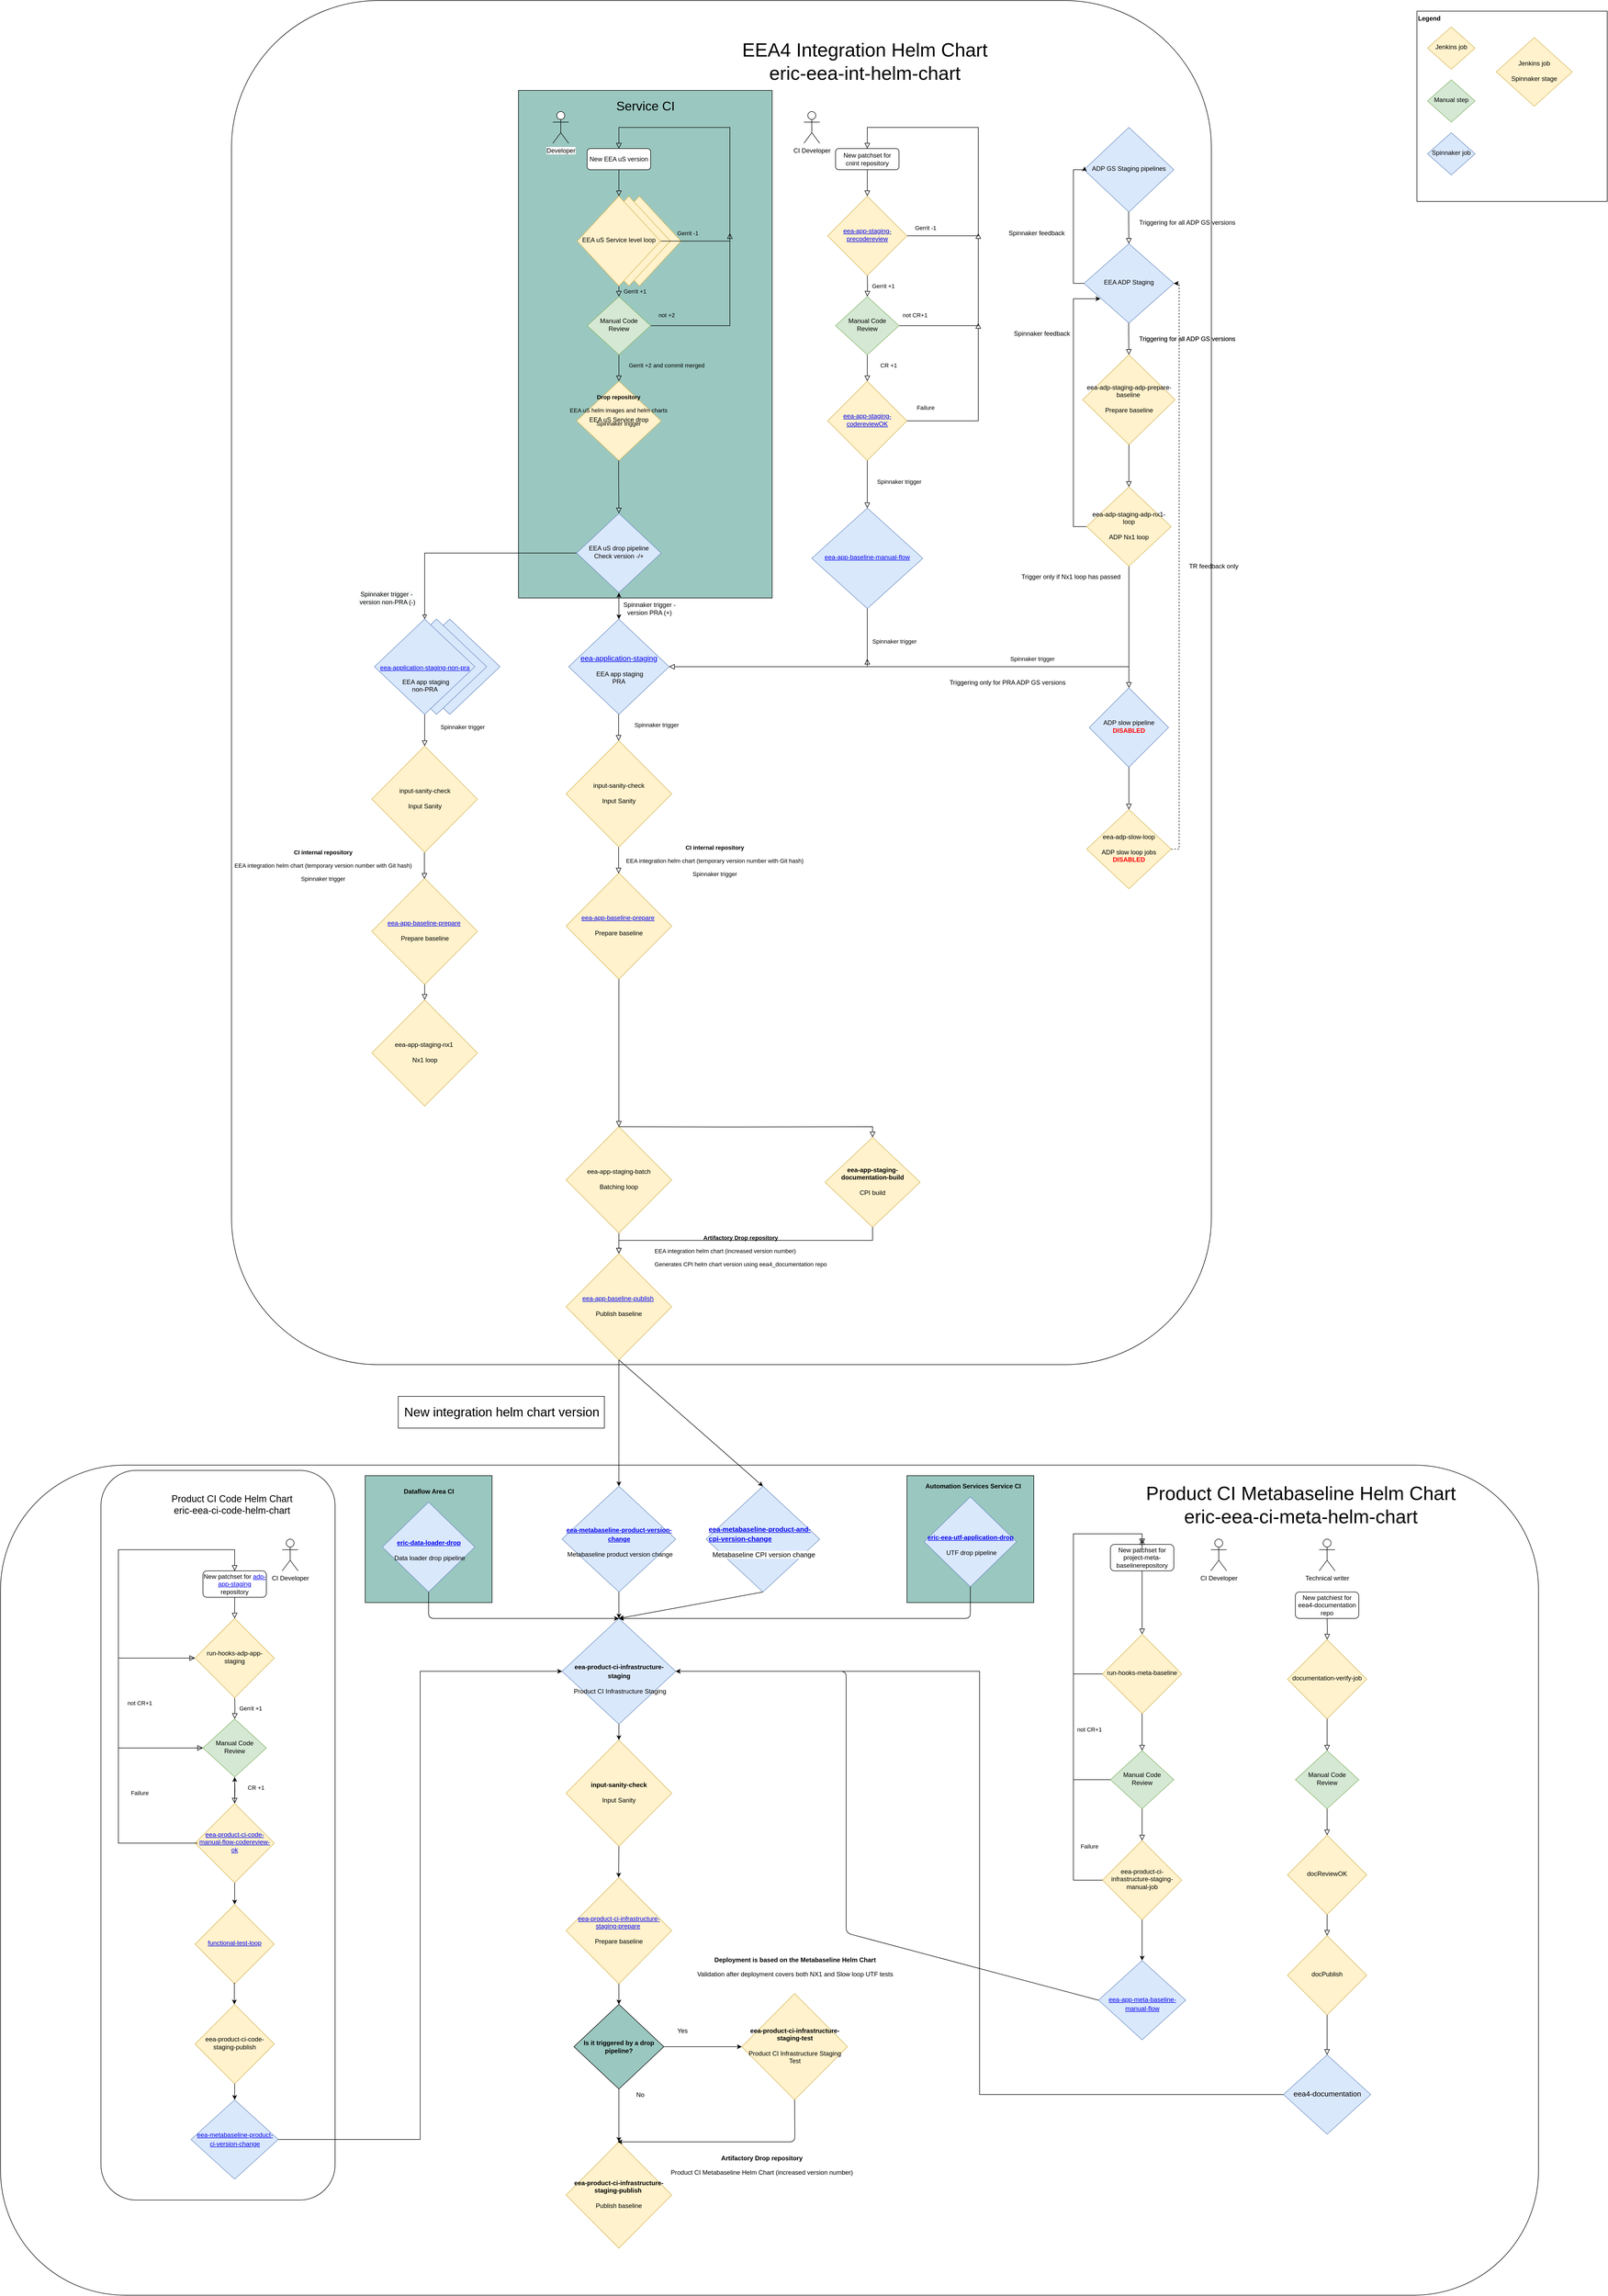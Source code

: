 <mxfile version="19.0.2" type="device"><diagram id="C5RBs43oDa-KdzZeNtuy" name="Page-1"><mxGraphModel dx="2989" dy="1927" grid="1" gridSize="10" guides="1" tooltips="1" connect="1" arrows="1" fold="1" page="1" pageScale="1" pageWidth="827" pageHeight="1169" math="0" shadow="0"><root><mxCell id="WIyWlLk6GJQsqaUBKTNV-0"/><mxCell id="WIyWlLk6GJQsqaUBKTNV-1" parent="WIyWlLk6GJQsqaUBKTNV-0"/><mxCell id="V3uubfC4kW9sJfUKjTF_-3" value="" style="rounded=1;whiteSpace=wrap;html=1;" parent="WIyWlLk6GJQsqaUBKTNV-1" vertex="1"><mxGeometry x="-950" y="2570" width="2910" height="1570" as="geometry"/></mxCell><mxCell id="V3uubfC4kW9sJfUKjTF_-100" value="" style="rounded=1;whiteSpace=wrap;html=1;fillColor=#FFFFFF;" parent="WIyWlLk6GJQsqaUBKTNV-1" vertex="1"><mxGeometry x="-760" y="2580" width="443" height="1380" as="geometry"/></mxCell><mxCell id="V3uubfC4kW9sJfUKjTF_-0" value="" style="rounded=1;whiteSpace=wrap;html=1;" parent="WIyWlLk6GJQsqaUBKTNV-1" vertex="1"><mxGeometry x="-513" y="-200" width="1854" height="2580" as="geometry"/></mxCell><mxCell id="V3uubfC4kW9sJfUKjTF_-15" value="" style="rounded=0;whiteSpace=wrap;html=1;fillColor=#9AC7BF;" parent="WIyWlLk6GJQsqaUBKTNV-1" vertex="1"><mxGeometry x="30" y="-30" width="480" height="960" as="geometry"/></mxCell><mxCell id="V3uubfC4kW9sJfUKjTF_-7" value="" style="rounded=0;whiteSpace=wrap;html=1;" parent="WIyWlLk6GJQsqaUBKTNV-1" vertex="1"><mxGeometry x="-197.5" y="2440" width="390" height="60" as="geometry"/></mxCell><mxCell id="aYFtfsK6FdpaGia8OtjG-1" value="" style="rhombus;whiteSpace=wrap;html=1;shadow=0;fontFamily=Helvetica;fontSize=12;align=center;strokeWidth=1;spacing=6;spacingTop=-4;fillColor=#fff2cc;strokeColor=#d6b656;" parent="WIyWlLk6GJQsqaUBKTNV-1" vertex="1"><mxGeometry x="180" y="170" width="157.5" height="170" as="geometry"/></mxCell><mxCell id="aYFtfsK6FdpaGia8OtjG-0" value="" style="rhombus;whiteSpace=wrap;html=1;shadow=0;fontFamily=Helvetica;fontSize=12;align=center;strokeWidth=1;spacing=6;spacingTop=-4;fillColor=#fff2cc;strokeColor=#d6b656;" parent="WIyWlLk6GJQsqaUBKTNV-1" vertex="1"><mxGeometry x="160" y="170" width="157.5" height="170" as="geometry"/></mxCell><mxCell id="WIyWlLk6GJQsqaUBKTNV-2" value="" style="rounded=0;html=1;jettySize=auto;orthogonalLoop=1;fontSize=11;endArrow=block;endFill=0;endSize=8;strokeWidth=1;shadow=0;labelBackgroundColor=none;edgeStyle=orthogonalEdgeStyle;" parent="WIyWlLk6GJQsqaUBKTNV-1" source="WIyWlLk6GJQsqaUBKTNV-3" target="WIyWlLk6GJQsqaUBKTNV-6" edge="1"><mxGeometry relative="1" as="geometry"/></mxCell><mxCell id="WIyWlLk6GJQsqaUBKTNV-3" value="New EEA uS version " style="rounded=1;whiteSpace=wrap;html=1;fontSize=12;glass=0;strokeWidth=1;shadow=0;" parent="WIyWlLk6GJQsqaUBKTNV-1" vertex="1"><mxGeometry x="160" y="80" width="120" height="40" as="geometry"/></mxCell><mxCell id="WIyWlLk6GJQsqaUBKTNV-4" value="Gerrit +1" style="rounded=0;html=1;jettySize=auto;orthogonalLoop=1;fontSize=11;endArrow=block;endFill=0;endSize=8;strokeWidth=1;shadow=0;labelBackgroundColor=none;edgeStyle=orthogonalEdgeStyle;" parent="WIyWlLk6GJQsqaUBKTNV-1" source="WIyWlLk6GJQsqaUBKTNV-6" target="WIyWlLk6GJQsqaUBKTNV-10" edge="1"><mxGeometry y="30" relative="1" as="geometry"><mxPoint as="offset"/></mxGeometry></mxCell><mxCell id="WIyWlLk6GJQsqaUBKTNV-5" value="Gerrit -1" style="edgeStyle=orthogonalEdgeStyle;rounded=0;html=1;jettySize=auto;orthogonalLoop=1;fontSize=11;endArrow=block;endFill=0;endSize=8;strokeWidth=1;shadow=0;labelBackgroundColor=none;entryX=0.5;entryY=0;entryDx=0;entryDy=0;exitX=1;exitY=0.5;exitDx=0;exitDy=0;" parent="WIyWlLk6GJQsqaUBKTNV-1" source="WIyWlLk6GJQsqaUBKTNV-6" target="WIyWlLk6GJQsqaUBKTNV-3" edge="1"><mxGeometry x="-0.828" y="15" relative="1" as="geometry"><mxPoint as="offset"/><mxPoint x="380" y="245" as="targetPoint"/><Array as="points"><mxPoint x="430" y="255"/><mxPoint x="430" y="40"/><mxPoint x="220" y="40"/></Array></mxGeometry></mxCell><mxCell id="WIyWlLk6GJQsqaUBKTNV-6" value="EEA uS Service level loop" style="rhombus;whiteSpace=wrap;html=1;shadow=0;fontFamily=Helvetica;fontSize=12;align=center;strokeWidth=1;spacing=6;spacingTop=-4;fillColor=#fff2cc;strokeColor=#d6b656;" parent="WIyWlLk6GJQsqaUBKTNV-1" vertex="1"><mxGeometry x="141.25" y="170" width="157.5" height="170" as="geometry"/></mxCell><mxCell id="WIyWlLk6GJQsqaUBKTNV-8" value="Gerrit +2 and commit merged" style="rounded=0;html=1;jettySize=auto;orthogonalLoop=1;fontSize=11;endArrow=block;endFill=0;endSize=8;strokeWidth=1;shadow=0;labelBackgroundColor=none;edgeStyle=orthogonalEdgeStyle;" parent="WIyWlLk6GJQsqaUBKTNV-1" source="WIyWlLk6GJQsqaUBKTNV-10" edge="1"><mxGeometry x="-0.2" y="90" relative="1" as="geometry"><mxPoint as="offset"/><mxPoint x="220" y="520" as="targetPoint"/></mxGeometry></mxCell><mxCell id="WIyWlLk6GJQsqaUBKTNV-9" value="not +2" style="edgeStyle=orthogonalEdgeStyle;rounded=0;html=1;jettySize=auto;orthogonalLoop=1;fontSize=11;endArrow=block;endFill=0;endSize=8;strokeWidth=1;shadow=0;labelBackgroundColor=none;" parent="WIyWlLk6GJQsqaUBKTNV-1" source="WIyWlLk6GJQsqaUBKTNV-10" edge="1"><mxGeometry x="0.048" y="120" relative="1" as="geometry"><mxPoint as="offset"/><mxPoint x="430" y="240" as="targetPoint"/><Array as="points"><mxPoint x="430" y="415"/></Array></mxGeometry></mxCell><mxCell id="WIyWlLk6GJQsqaUBKTNV-10" value="Manual Code Review" style="rhombus;whiteSpace=wrap;html=1;shadow=0;fontFamily=Helvetica;fontSize=12;align=center;strokeWidth=1;spacing=6;spacingTop=-4;fillColor=#d5e8d4;strokeColor=#82b366;" parent="WIyWlLk6GJQsqaUBKTNV-1" vertex="1"><mxGeometry x="160" y="360" width="120" height="110" as="geometry"/></mxCell><mxCell id="06J5E2kAxyL-Ha9VIcgE-6" value="EEA uS Service drop" style="rhombus;whiteSpace=wrap;html=1;shadow=0;fontFamily=Helvetica;fontSize=12;align=center;strokeWidth=1;spacing=6;spacingTop=-4;fillColor=#fff2cc;strokeColor=#d6b656;" parent="WIyWlLk6GJQsqaUBKTNV-1" vertex="1"><mxGeometry x="140" y="520" width="160" height="150" as="geometry"/></mxCell><mxCell id="06J5E2kAxyL-Ha9VIcgE-8" value="&lt;div&gt;&lt;p style=&quot;text-align: center&quot;&gt;&lt;span style=&quot;text-decoration: none ; line-height: 14px&quot;&gt;&lt;b&gt;Drop repository&lt;/b&gt; &lt;br&gt;&lt;/span&gt;&lt;/p&gt;&lt;p style=&quot;text-align: left&quot;&gt;&lt;span style=&quot;text-decoration: none ; line-height: 14px&quot;&gt;EEA uS helm images and helm charts&lt;/span&gt;&lt;/p&gt;&lt;/div&gt;&lt;div&gt;Spinnaker trigger&lt;/div&gt;" style="rounded=0;html=1;jettySize=auto;orthogonalLoop=1;fontSize=11;endArrow=block;endFill=0;endSize=8;strokeWidth=1;shadow=0;labelBackgroundColor=none;edgeStyle=orthogonalEdgeStyle;" parent="WIyWlLk6GJQsqaUBKTNV-1" edge="1"><mxGeometry x="-0.4" y="112" relative="1" as="geometry"><mxPoint x="-1" y="-19" as="offset"/><mxPoint x="219.5" y="670" as="sourcePoint"/><mxPoint x="220" y="770" as="targetPoint"/><Array as="points"><mxPoint x="220" y="700"/><mxPoint x="220" y="700"/></Array></mxGeometry></mxCell><mxCell id="z6t-jTTtun0o2fG1vpFg-2" value="&lt;span style=&quot;font-size: 12px ; background-color: rgb(248 , 249 , 250)&quot;&gt;Spinnaker trigger -&lt;br&gt;&amp;nbsp;version non-PRA (-)&lt;/span&gt;" style="edgeStyle=orthogonalEdgeStyle;rounded=0;orthogonalLoop=1;jettySize=auto;html=1;exitX=0;exitY=0.5;exitDx=0;exitDy=0;entryX=0.5;entryY=0;entryDx=0;entryDy=0;endArrow=block;endFill=0;" parent="WIyWlLk6GJQsqaUBKTNV-1" source="06J5E2kAxyL-Ha9VIcgE-9" target="z6t-jTTtun0o2fG1vpFg-0" edge="1"><mxGeometry x="0.806" y="-73" relative="1" as="geometry"><mxPoint as="offset"/></mxGeometry></mxCell><mxCell id="06J5E2kAxyL-Ha9VIcgE-9" value="EEA uS drop pipeline&lt;br&gt;Check version -/+" style="rhombus;whiteSpace=wrap;html=1;shadow=0;fontFamily=Helvetica;fontSize=12;align=center;strokeWidth=1;spacing=6;spacingTop=-4;fillColor=#dae8fc;strokeColor=#6c8ebf;" parent="WIyWlLk6GJQsqaUBKTNV-1" vertex="1"><mxGeometry x="140" y="770" width="160" height="150" as="geometry"/></mxCell><mxCell id="06J5E2kAxyL-Ha9VIcgE-10" value="&lt;h3&gt;&lt;a class=&quot;nav-popover ng-binding&quot; href=&quot;https://spinnaker.rnd.gic.ericsson.se/#/applications/eea/executions?pipeline=eea-application&quot;&gt;&lt;span style=&quot;font-weight: normal&quot;&gt;eea-application-staging&lt;/span&gt;&lt;br&gt;&lt;span style=&quot;font-weight: normal&quot;&gt;          &lt;/span&gt;&lt;/a&gt;&lt;/h3&gt;&amp;nbsp;EEA app staging&lt;br&gt;PRA" style="rhombus;whiteSpace=wrap;html=1;shadow=0;fontFamily=Helvetica;fontSize=12;align=center;strokeWidth=1;spacing=6;spacingTop=-4;fillColor=#dae8fc;strokeColor=#6c8ebf;" parent="WIyWlLk6GJQsqaUBKTNV-1" vertex="1"><mxGeometry x="125" y="970" width="190" height="180" as="geometry"/></mxCell><mxCell id="06J5E2kAxyL-Ha9VIcgE-12" value="&lt;div&gt;&lt;a href=&quot;https://sekalx395.epk.ericsson.se:8443/job/eea-app-baseline-prepare/&quot; class=&quot;model-link inside&quot;&gt;eea&lt;wbr&gt;-app&lt;wbr&gt;-baseline&lt;wbr&gt;-prepare&lt;/a&gt;&amp;nbsp; &lt;br&gt;&lt;/div&gt;&lt;div&gt;&lt;br&gt;&lt;/div&gt;&lt;div&gt;Prepare baseline&lt;br&gt;&lt;/div&gt;" style="rhombus;whiteSpace=wrap;html=1;shadow=0;fontFamily=Helvetica;fontSize=12;align=center;strokeWidth=1;spacing=6;spacingTop=-4;fillColor=#fff2cc;strokeColor=#d6b656;" parent="WIyWlLk6GJQsqaUBKTNV-1" vertex="1"><mxGeometry x="120" y="1450" width="200" height="201" as="geometry"/></mxCell><mxCell id="06J5E2kAxyL-Ha9VIcgE-14" value="&lt;div&gt;&lt;p style=&quot;text-align: center&quot;&gt;&lt;span style=&quot;text-decoration: none ; line-height: 14px&quot;&gt;&lt;b&gt;CI internal repository&lt;/b&gt; &lt;br&gt;&lt;/span&gt;&lt;/p&gt;&lt;p style=&quot;text-align: left&quot;&gt;&lt;span style=&quot;text-decoration: none ; line-height: 14px&quot;&gt;EEA integration helm chart (temporary version number with Git hash)&lt;br&gt;&lt;/span&gt;&lt;/p&gt;&lt;/div&gt;&lt;div&gt;Spinnaker trigger&lt;/div&gt;" style="rounded=0;html=1;jettySize=auto;orthogonalLoop=1;fontSize=11;endArrow=block;endFill=0;endSize=8;strokeWidth=1;shadow=0;labelBackgroundColor=none;edgeStyle=orthogonalEdgeStyle;" parent="WIyWlLk6GJQsqaUBKTNV-1" edge="1"><mxGeometry x="-0.2" y="181" relative="1" as="geometry"><mxPoint as="offset"/><mxPoint x="219.5" y="1401" as="sourcePoint"/><mxPoint x="219.5" y="1451" as="targetPoint"/></mxGeometry></mxCell><mxCell id="06J5E2kAxyL-Ha9VIcgE-16" value="Spinnaker trigger" style="rounded=0;html=1;jettySize=auto;orthogonalLoop=1;fontSize=11;endArrow=block;endFill=0;endSize=8;strokeWidth=1;shadow=0;labelBackgroundColor=none;edgeStyle=orthogonalEdgeStyle;" parent="WIyWlLk6GJQsqaUBKTNV-1" edge="1"><mxGeometry x="-0.2" y="71" relative="1" as="geometry"><mxPoint as="offset"/><mxPoint x="219.5" y="1150" as="sourcePoint"/><mxPoint x="219.5" y="1200" as="targetPoint"/></mxGeometry></mxCell><mxCell id="06J5E2kAxyL-Ha9VIcgE-18" value="" style="rounded=0;html=1;jettySize=auto;orthogonalLoop=1;fontSize=11;endArrow=block;endFill=0;endSize=8;strokeWidth=1;shadow=0;labelBackgroundColor=none;edgeStyle=orthogonalEdgeStyle;exitX=0.5;exitY=1;exitDx=0;exitDy=0;entryX=0.5;entryY=0;entryDx=0;entryDy=0;" parent="WIyWlLk6GJQsqaUBKTNV-1" source="vHnil3KLik6VmW2EiAQs-0" target="06J5E2kAxyL-Ha9VIcgE-19" edge="1"><mxGeometry x="-0.356" y="150" relative="1" as="geometry"><mxPoint as="offset"/><mxPoint x="212" y="1771" as="sourcePoint"/><mxPoint x="212.5" y="1821" as="targetPoint"/></mxGeometry></mxCell><mxCell id="06J5E2kAxyL-Ha9VIcgE-19" value="&lt;a href=&quot;https://sekalx395.epk.ericsson.se:8443/job/eea-app-baseline-publish/&quot; class=&quot;model-link inside&quot;&gt;eea&lt;wbr&gt;-app&lt;wbr&gt;-baseline&lt;wbr&gt;-publish&lt;/a&gt;&amp;nbsp; &lt;div&gt;&lt;br&gt;&lt;/div&gt;&lt;div&gt;Publish baseline &lt;/div&gt;" style="rhombus;whiteSpace=wrap;html=1;shadow=0;fontFamily=Helvetica;fontSize=12;align=center;strokeWidth=1;spacing=6;spacingTop=-4;fillColor=#fff2cc;strokeColor=#d6b656;" parent="WIyWlLk6GJQsqaUBKTNV-1" vertex="1"><mxGeometry x="120" y="2170" width="200" height="201" as="geometry"/></mxCell><mxCell id="06J5E2kAxyL-Ha9VIcgE-21" value="Developer" style="shape=umlActor;verticalLabelPosition=bottom;labelBackgroundColor=#ffffff;verticalAlign=top;html=1;outlineConnect=0;" parent="WIyWlLk6GJQsqaUBKTNV-1" vertex="1"><mxGeometry x="95" y="10" width="30" height="60" as="geometry"/></mxCell><mxCell id="06J5E2kAxyL-Ha9VIcgE-25" value="" style="rounded=0;html=1;jettySize=auto;orthogonalLoop=1;fontSize=11;endArrow=block;endFill=0;endSize=8;strokeWidth=1;shadow=0;labelBackgroundColor=none;edgeStyle=orthogonalEdgeStyle;" parent="WIyWlLk6GJQsqaUBKTNV-1" source="06J5E2kAxyL-Ha9VIcgE-26" edge="1"><mxGeometry relative="1" as="geometry"><mxPoint x="690" y="170" as="targetPoint"/></mxGeometry></mxCell><mxCell id="06J5E2kAxyL-Ha9VIcgE-26" value="New patchset for cnint repository" style="rounded=1;whiteSpace=wrap;html=1;fontSize=12;glass=0;strokeWidth=1;shadow=0;" parent="WIyWlLk6GJQsqaUBKTNV-1" vertex="1"><mxGeometry x="630" y="80" width="120" height="40" as="geometry"/></mxCell><mxCell id="06J5E2kAxyL-Ha9VIcgE-27" value="Gerrit +1" style="rounded=0;html=1;jettySize=auto;orthogonalLoop=1;fontSize=11;endArrow=block;endFill=0;endSize=8;strokeWidth=1;shadow=0;labelBackgroundColor=none;edgeStyle=orthogonalEdgeStyle;" parent="WIyWlLk6GJQsqaUBKTNV-1" target="06J5E2kAxyL-Ha9VIcgE-32" edge="1"><mxGeometry y="30" relative="1" as="geometry"><mxPoint as="offset"/><mxPoint x="690" y="320" as="sourcePoint"/></mxGeometry></mxCell><mxCell id="06J5E2kAxyL-Ha9VIcgE-28" value="Gerrit -1" style="edgeStyle=orthogonalEdgeStyle;rounded=0;html=1;jettySize=auto;orthogonalLoop=1;fontSize=11;endArrow=block;endFill=0;endSize=8;strokeWidth=1;shadow=0;labelBackgroundColor=none;entryX=0.5;entryY=0;entryDx=0;entryDy=0;exitX=1;exitY=0.5;exitDx=0;exitDy=0;" parent="WIyWlLk6GJQsqaUBKTNV-1" target="06J5E2kAxyL-Ha9VIcgE-26" edge="1"><mxGeometry x="-0.881" y="15" relative="1" as="geometry"><mxPoint as="offset"/><mxPoint x="850" y="245" as="targetPoint"/><Array as="points"><mxPoint x="900" y="245"/><mxPoint x="900" y="40"/><mxPoint x="690" y="40"/></Array><mxPoint x="765" y="245" as="sourcePoint"/></mxGeometry></mxCell><mxCell id="06J5E2kAxyL-Ha9VIcgE-29" value="&lt;a href=&quot;https://sekalx395.epk.ericsson.se:8443/job/eea-app-staging-precodereview/&quot; class=&quot;model-link inside&quot;&gt;eea&lt;wbr&gt;-app&lt;wbr&gt;-staging&lt;wbr&gt;-precodereview&lt;/a&gt;" style="rhombus;whiteSpace=wrap;html=1;shadow=0;fontFamily=Helvetica;fontSize=12;align=center;strokeWidth=1;spacing=6;spacingTop=-4;fillColor=#fff2cc;strokeColor=#d6b656;" parent="WIyWlLk6GJQsqaUBKTNV-1" vertex="1"><mxGeometry x="615" y="170" width="150" height="150" as="geometry"/></mxCell><mxCell id="06J5E2kAxyL-Ha9VIcgE-30" value="CR +1" style="rounded=0;html=1;jettySize=auto;orthogonalLoop=1;fontSize=11;endArrow=block;endFill=0;endSize=8;strokeWidth=1;shadow=0;labelBackgroundColor=none;edgeStyle=orthogonalEdgeStyle;" parent="WIyWlLk6GJQsqaUBKTNV-1" source="06J5E2kAxyL-Ha9VIcgE-32" edge="1"><mxGeometry x="-0.2" y="40" relative="1" as="geometry"><mxPoint as="offset"/><mxPoint x="690" y="520" as="targetPoint"/></mxGeometry></mxCell><mxCell id="06J5E2kAxyL-Ha9VIcgE-31" value="not CR+1" style="edgeStyle=orthogonalEdgeStyle;rounded=0;html=1;jettySize=auto;orthogonalLoop=1;fontSize=11;endArrow=block;endFill=0;endSize=8;strokeWidth=1;shadow=0;labelBackgroundColor=none;" parent="WIyWlLk6GJQsqaUBKTNV-1" source="06J5E2kAxyL-Ha9VIcgE-32" edge="1"><mxGeometry x="0.048" y="120" relative="1" as="geometry"><mxPoint as="offset"/><mxPoint x="900" y="240" as="targetPoint"/><Array as="points"><mxPoint x="900" y="415"/></Array></mxGeometry></mxCell><mxCell id="06J5E2kAxyL-Ha9VIcgE-32" value="Manual Code Review" style="rhombus;whiteSpace=wrap;html=1;shadow=0;fontFamily=Helvetica;fontSize=12;align=center;strokeWidth=1;spacing=6;spacingTop=-4;fillColor=#d5e8d4;strokeColor=#82b366;" parent="WIyWlLk6GJQsqaUBKTNV-1" vertex="1"><mxGeometry x="630" y="360" width="120" height="110" as="geometry"/></mxCell><mxCell id="06J5E2kAxyL-Ha9VIcgE-34" value="CI Developer" style="shape=umlActor;verticalLabelPosition=bottom;labelBackgroundColor=#ffffff;verticalAlign=top;html=1;outlineConnect=0;" parent="WIyWlLk6GJQsqaUBKTNV-1" vertex="1"><mxGeometry x="570" y="10" width="30" height="60" as="geometry"/></mxCell><mxCell id="06J5E2kAxyL-Ha9VIcgE-35" value="&lt;a href=&quot;https://sekalx395.epk.ericsson.se:8443/job/eea-app-staging-codereviewOK/&quot; class=&quot;model-link inside&quot;&gt;eea&lt;wbr&gt;-app&lt;wbr&gt;-staging&lt;wbr&gt;-codereviewOK&lt;/a&gt;" style="rhombus;whiteSpace=wrap;html=1;shadow=0;fontFamily=Helvetica;fontSize=12;align=center;strokeWidth=1;spacing=6;spacingTop=-4;fillColor=#fff2cc;strokeColor=#d6b656;" parent="WIyWlLk6GJQsqaUBKTNV-1" vertex="1"><mxGeometry x="615" y="520" width="150" height="150" as="geometry"/></mxCell><mxCell id="06J5E2kAxyL-Ha9VIcgE-38" value="&lt;a href=&quot;https://spinnaker.rnd.gic.ericsson.se/#/applications/eea/executions?pipeline=eea-app-baseline-manual-flow&quot;&gt;eea-app-baseline-manual-flow&lt;/a&gt;" style="rhombus;whiteSpace=wrap;html=1;shadow=0;fontFamily=Helvetica;fontSize=12;align=center;strokeWidth=1;spacing=6;spacingTop=-4;fillColor=#dae8fc;strokeColor=#6c8ebf;" parent="WIyWlLk6GJQsqaUBKTNV-1" vertex="1"><mxGeometry x="585" y="760" width="210" height="190" as="geometry"/></mxCell><mxCell id="06J5E2kAxyL-Ha9VIcgE-41" value="Spinnaker trigger" style="rounded=0;html=1;jettySize=auto;orthogonalLoop=1;fontSize=11;endArrow=block;endFill=0;endSize=8;strokeWidth=1;shadow=0;labelBackgroundColor=none;edgeStyle=orthogonalEdgeStyle;entryX=1;entryY=0.5;entryDx=0;entryDy=0;exitX=0.5;exitY=1;exitDx=0;exitDy=0;" parent="WIyWlLk6GJQsqaUBKTNV-1" source="06J5E2kAxyL-Ha9VIcgE-38" target="06J5E2kAxyL-Ha9VIcgE-10" edge="1"><mxGeometry x="-0.747" y="51" relative="1" as="geometry"><mxPoint as="offset"/><mxPoint x="599.5" y="950" as="sourcePoint"/><mxPoint x="599.5" y="1000" as="targetPoint"/><Array as="points"><mxPoint x="690" y="1060"/></Array></mxGeometry></mxCell><mxCell id="06J5E2kAxyL-Ha9VIcgE-48" value="Failure" style="edgeStyle=orthogonalEdgeStyle;rounded=0;html=1;jettySize=auto;orthogonalLoop=1;fontSize=11;endArrow=block;endFill=0;endSize=8;strokeWidth=1;shadow=0;labelBackgroundColor=none;" parent="WIyWlLk6GJQsqaUBKTNV-1" edge="1"><mxGeometry y="100" relative="1" as="geometry"><mxPoint as="offset"/><mxPoint x="900" y="410" as="targetPoint"/><Array as="points"><mxPoint x="900" y="595"/><mxPoint x="900" y="420"/></Array><mxPoint x="765" y="595" as="sourcePoint"/></mxGeometry></mxCell><mxCell id="06J5E2kAxyL-Ha9VIcgE-50" value="&lt;b&gt;Legend&lt;/b&gt;" style="whiteSpace=wrap;html=1;aspect=fixed;spacingTop=0;spacingLeft=0;align=left;verticalAlign=top;spacingRight=0;" parent="WIyWlLk6GJQsqaUBKTNV-1" vertex="1"><mxGeometry x="1730" y="-180" width="360" height="360" as="geometry"/></mxCell><mxCell id="06J5E2kAxyL-Ha9VIcgE-51" value="Spinnaker job" style="rhombus;whiteSpace=wrap;html=1;shadow=0;fontFamily=Helvetica;fontSize=12;align=center;strokeWidth=1;spacing=6;spacingTop=-4;fillColor=#dae8fc;strokeColor=#6c8ebf;" parent="WIyWlLk6GJQsqaUBKTNV-1" vertex="1"><mxGeometry x="1750" y="50" width="90" height="80" as="geometry"/></mxCell><mxCell id="06J5E2kAxyL-Ha9VIcgE-53" value="Jenkins job" style="rhombus;whiteSpace=wrap;html=1;shadow=0;fontFamily=Helvetica;fontSize=12;align=center;strokeWidth=1;spacing=6;spacingTop=-4;fillColor=#fff2cc;strokeColor=#d6b656;" parent="WIyWlLk6GJQsqaUBKTNV-1" vertex="1"><mxGeometry x="1750" y="-150" width="90" height="80" as="geometry"/></mxCell><mxCell id="06J5E2kAxyL-Ha9VIcgE-54" value="Manual step" style="rhombus;whiteSpace=wrap;html=1;shadow=0;fontFamily=Helvetica;fontSize=12;align=center;strokeWidth=1;spacing=6;spacingTop=-4;fillColor=#d5e8d4;strokeColor=#82b366;" parent="WIyWlLk6GJQsqaUBKTNV-1" vertex="1"><mxGeometry x="1750" y="-50" width="90" height="80" as="geometry"/></mxCell><mxCell id="06J5E2kAxyL-Ha9VIcgE-56" value="&lt;div&gt;Jenkins job&lt;/div&gt;&lt;div&gt;&lt;br&gt;&lt;/div&gt;&lt;div&gt;Spinnaker stage&lt;br&gt;&lt;/div&gt;" style="rhombus;whiteSpace=wrap;html=1;shadow=0;fontFamily=Helvetica;fontSize=12;align=center;strokeWidth=1;spacing=6;spacingTop=-4;fillColor=#fff2cc;strokeColor=#d6b656;" parent="WIyWlLk6GJQsqaUBKTNV-1" vertex="1"><mxGeometry x="1880" y="-130" width="144" height="130" as="geometry"/></mxCell><mxCell id="ccrR8JA5bgoPg2LzBS5t-4" value="Spinnaker trigger" style="rounded=0;html=1;jettySize=auto;orthogonalLoop=1;fontSize=11;endArrow=block;endFill=0;endSize=8;strokeWidth=1;shadow=0;labelBackgroundColor=none;edgeStyle=orthogonalEdgeStyle;entryX=1;entryY=0.5;entryDx=0;entryDy=0;exitX=0.5;exitY=1;exitDx=0;exitDy=0;" parent="WIyWlLk6GJQsqaUBKTNV-1" source="aYFtfsK6FdpaGia8OtjG-8" edge="1"><mxGeometry x="0.067" y="-15" relative="1" as="geometry"><mxPoint as="offset"/><mxPoint x="1185" y="830" as="sourcePoint"/><mxPoint x="690" y="1045" as="targetPoint"/><Array as="points"><mxPoint x="1185" y="1060"/><mxPoint x="690" y="1060"/></Array></mxGeometry></mxCell><mxCell id="aYFtfsK6FdpaGia8OtjG-2" value="ADP GS Staging pipelines" style="rhombus;whiteSpace=wrap;html=1;shadow=0;fontFamily=Helvetica;fontSize=12;align=center;strokeWidth=1;spacing=6;spacingTop=-4;fillColor=#dae8fc;strokeColor=#6c8ebf;" parent="WIyWlLk6GJQsqaUBKTNV-1" vertex="1"><mxGeometry x="1100" y="40" width="170" height="160" as="geometry"/></mxCell><mxCell id="aYFtfsK6FdpaGia8OtjG-3" value="&lt;div&gt;EEA ADP Staging&lt;/div&gt;" style="rhombus;whiteSpace=wrap;html=1;shadow=0;fontFamily=Helvetica;fontSize=12;align=center;strokeWidth=1;spacing=6;spacingTop=-4;fillColor=#dae8fc;strokeColor=#6c8ebf;" parent="WIyWlLk6GJQsqaUBKTNV-1" vertex="1"><mxGeometry x="1100" y="260" width="170" height="150" as="geometry"/></mxCell><mxCell id="aYFtfsK6FdpaGia8OtjG-4" value="Spinnaker trigger" style="rounded=0;html=1;jettySize=auto;orthogonalLoop=1;fontSize=11;endArrow=block;endFill=0;endSize=8;strokeWidth=1;shadow=0;labelBackgroundColor=none;edgeStyle=orthogonalEdgeStyle;" parent="WIyWlLk6GJQsqaUBKTNV-1" edge="1"><mxGeometry x="-0.111" y="60" relative="1" as="geometry"><mxPoint as="offset"/><mxPoint x="690" y="670" as="sourcePoint"/><mxPoint x="690" y="760" as="targetPoint"/><Array as="points"><mxPoint x="690" y="690"/><mxPoint x="690" y="690"/></Array></mxGeometry></mxCell><mxCell id="aYFtfsK6FdpaGia8OtjG-5" value="" style="rounded=0;html=1;jettySize=auto;orthogonalLoop=1;fontSize=11;endArrow=block;endFill=0;endSize=8;strokeWidth=1;shadow=0;labelBackgroundColor=none;edgeStyle=orthogonalEdgeStyle;" parent="WIyWlLk6GJQsqaUBKTNV-1" edge="1"><mxGeometry x="-0.333" y="106" relative="1" as="geometry"><mxPoint as="offset"/><mxPoint x="1184.5" y="200" as="sourcePoint"/><mxPoint x="1185" y="260" as="targetPoint"/><Array as="points"><mxPoint x="1184.5" y="220"/><mxPoint x="1184.5" y="220"/></Array></mxGeometry></mxCell><mxCell id="aYFtfsK6FdpaGia8OtjG-6" value="Triggering for all ADP GS versions " style="text;html=1;align=center;verticalAlign=middle;resizable=0;points=[];autosize=1;" parent="WIyWlLk6GJQsqaUBKTNV-1" vertex="1"><mxGeometry x="1195" y="210" width="200" height="20" as="geometry"/></mxCell><mxCell id="aYFtfsK6FdpaGia8OtjG-9" value="" style="rounded=0;html=1;jettySize=auto;orthogonalLoop=1;fontSize=11;endArrow=block;endFill=0;endSize=8;strokeWidth=1;shadow=0;labelBackgroundColor=none;edgeStyle=orthogonalEdgeStyle;" parent="WIyWlLk6GJQsqaUBKTNV-1" edge="1"><mxGeometry x="-0.333" y="106" relative="1" as="geometry"><mxPoint as="offset"/><mxPoint x="1184.5" y="410" as="sourcePoint"/><mxPoint x="1185" y="470" as="targetPoint"/><Array as="points"><mxPoint x="1184.5" y="430"/><mxPoint x="1184.5" y="430"/></Array></mxGeometry></mxCell><mxCell id="aYFtfsK6FdpaGia8OtjG-10" value="Triggering for all ADP GS versions" style="text;html=1;align=center;verticalAlign=middle;resizable=0;points=[];autosize=1;" parent="WIyWlLk6GJQsqaUBKTNV-1" vertex="1"><mxGeometry x="1195" y="430" width="200" height="20" as="geometry"/></mxCell><mxCell id="aYFtfsK6FdpaGia8OtjG-21" style="edgeStyle=orthogonalEdgeStyle;rounded=0;orthogonalLoop=1;jettySize=auto;html=1;exitX=0;exitY=0.5;exitDx=0;exitDy=0;entryX=0.006;entryY=0.463;entryDx=0;entryDy=0;entryPerimeter=0;" parent="WIyWlLk6GJQsqaUBKTNV-1" source="aYFtfsK6FdpaGia8OtjG-3" target="aYFtfsK6FdpaGia8OtjG-2" edge="1"><mxGeometry relative="1" as="geometry"><Array as="points"><mxPoint x="1080" y="335"/><mxPoint x="1080" y="120"/><mxPoint x="1101" y="120"/></Array><mxPoint x="1110" y="755" as="sourcePoint"/></mxGeometry></mxCell><mxCell id="aYFtfsK6FdpaGia8OtjG-14" value="" style="rounded=0;html=1;jettySize=auto;orthogonalLoop=1;fontSize=11;endArrow=block;endFill=0;endSize=8;strokeWidth=1;shadow=0;labelBackgroundColor=none;edgeStyle=orthogonalEdgeStyle;entryX=0.5;entryY=0;entryDx=0;entryDy=0;" parent="WIyWlLk6GJQsqaUBKTNV-1" source="aYFtfsK6FdpaGia8OtjG-8" target="aYFtfsK6FdpaGia8OtjG-15" edge="1"><mxGeometry x="-0.333" y="106" relative="1" as="geometry"><mxPoint as="offset"/><mxPoint x="1184.5" y="620" as="sourcePoint"/><mxPoint x="1185" y="680" as="targetPoint"/><Array as="points"/></mxGeometry></mxCell><mxCell id="aYFtfsK6FdpaGia8OtjG-26" style="edgeStyle=orthogonalEdgeStyle;rounded=0;orthogonalLoop=1;jettySize=auto;html=1;exitX=1;exitY=0.5;exitDx=0;exitDy=0;entryX=1;entryY=0.5;entryDx=0;entryDy=0;dashed=1;" parent="WIyWlLk6GJQsqaUBKTNV-1" source="Jf9Xm0y7r_Z_Iby8b7hT-3" target="aYFtfsK6FdpaGia8OtjG-3" edge="1"><mxGeometry relative="1" as="geometry"><Array as="points"><mxPoint x="1280" y="1405"/><mxPoint x="1280" y="335"/></Array></mxGeometry></mxCell><mxCell id="aYFtfsK6FdpaGia8OtjG-15" value="&lt;div&gt;ADP slow pipeline&lt;/div&gt;&lt;div&gt;&lt;font color=&quot;#FF0000&quot;&gt;&lt;b&gt;DISABLED&lt;/b&gt;&lt;/font&gt;&lt;br&gt;&lt;/div&gt;" style="rhombus;whiteSpace=wrap;html=1;shadow=0;fontFamily=Helvetica;fontSize=12;align=center;strokeWidth=1;spacing=6;spacingTop=-4;fillColor=#dae8fc;strokeColor=#6c8ebf;" parent="WIyWlLk6GJQsqaUBKTNV-1" vertex="1"><mxGeometry x="1110" y="1100" width="150" height="150" as="geometry"/></mxCell><mxCell id="aYFtfsK6FdpaGia8OtjG-17" value="Trigger only if Nx1 loop has passed" style="text;html=1;align=center;verticalAlign=middle;resizable=0;points=[];autosize=1;" parent="WIyWlLk6GJQsqaUBKTNV-1" vertex="1"><mxGeometry x="970" y="880" width="210" height="20" as="geometry"/></mxCell><mxCell id="aYFtfsK6FdpaGia8OtjG-22" value="Spinnaker feedback" style="text;html=1;align=center;verticalAlign=middle;resizable=0;points=[];autosize=1;" parent="WIyWlLk6GJQsqaUBKTNV-1" vertex="1"><mxGeometry x="950" y="230" width="120" height="20" as="geometry"/></mxCell><mxCell id="aYFtfsK6FdpaGia8OtjG-27" value="TR feedback only" style="text;html=1;align=center;verticalAlign=middle;resizable=0;points=[];autosize=1;" parent="WIyWlLk6GJQsqaUBKTNV-1" vertex="1"><mxGeometry x="1290" y="860" width="110" height="20" as="geometry"/></mxCell><mxCell id="Jf9Xm0y7r_Z_Iby8b7hT-1" style="edgeStyle=orthogonalEdgeStyle;rounded=0;orthogonalLoop=1;jettySize=auto;html=1;exitX=0;exitY=0.5;exitDx=0;exitDy=0;entryX=0.006;entryY=0.463;entryDx=0;entryDy=0;entryPerimeter=0;" parent="WIyWlLk6GJQsqaUBKTNV-1" source="aYFtfsK6FdpaGia8OtjG-8" edge="1"><mxGeometry relative="1" as="geometry"><Array as="points"><mxPoint x="1080" y="795"/><mxPoint x="1080" y="364"/></Array><mxPoint x="1130" y="584.92" as="sourcePoint"/><mxPoint x="1131.02" y="364.0" as="targetPoint"/></mxGeometry></mxCell><mxCell id="Jf9Xm0y7r_Z_Iby8b7hT-2" value="Spinnaker feedback" style="text;html=1;align=center;verticalAlign=middle;resizable=0;points=[];autosize=1;" parent="WIyWlLk6GJQsqaUBKTNV-1" vertex="1"><mxGeometry x="960" y="420" width="120" height="20" as="geometry"/></mxCell><mxCell id="Jf9Xm0y7r_Z_Iby8b7hT-3" value="&lt;div&gt;eea-adp-slow-loop&lt;/div&gt;&lt;div&gt;&lt;br&gt;&lt;/div&gt;&lt;div&gt;ADP slow loop jobs&lt;/div&gt;&lt;div&gt;&lt;b&gt;&lt;font color=&quot;#FF0000&quot;&gt;DISABLED&lt;/font&gt;&lt;/b&gt;&lt;br&gt;&lt;/div&gt;" style="rhombus;whiteSpace=wrap;html=1;shadow=0;fontFamily=Helvetica;fontSize=12;align=center;strokeWidth=1;spacing=6;spacingTop=-4;fillColor=#fff2cc;strokeColor=#d6b656;" parent="WIyWlLk6GJQsqaUBKTNV-1" vertex="1"><mxGeometry x="1105" y="1330" width="160" height="150" as="geometry"/></mxCell><mxCell id="Jf9Xm0y7r_Z_Iby8b7hT-4" value="" style="rounded=0;html=1;jettySize=auto;orthogonalLoop=1;fontSize=11;endArrow=block;endFill=0;endSize=8;strokeWidth=1;shadow=0;labelBackgroundColor=none;edgeStyle=orthogonalEdgeStyle;exitX=0.5;exitY=1;exitDx=0;exitDy=0;" parent="WIyWlLk6GJQsqaUBKTNV-1" source="aYFtfsK6FdpaGia8OtjG-15" target="Jf9Xm0y7r_Z_Iby8b7hT-3" edge="1"><mxGeometry x="-0.333" y="106" relative="1" as="geometry"><mxPoint as="offset"/><mxPoint x="1190" y="1250" as="sourcePoint"/><mxPoint x="1190.5" y="1730" as="targetPoint"/><Array as="points"/></mxGeometry></mxCell><mxCell id="Jf9Xm0y7r_Z_Iby8b7hT-6" value="Triggering for all ADP GS versions" style="text;html=1;align=center;verticalAlign=middle;resizable=0;points=[];autosize=1;" parent="WIyWlLk6GJQsqaUBKTNV-1" vertex="1"><mxGeometry x="1195" y="430" width="200" height="20" as="geometry"/></mxCell><mxCell id="Jf9Xm0y7r_Z_Iby8b7hT-7" value="Triggering only for PRA ADP GS versions" style="text;html=1;align=center;verticalAlign=middle;resizable=0;points=[];autosize=1;" parent="WIyWlLk6GJQsqaUBKTNV-1" vertex="1"><mxGeometry x="840" y="1080" width="230" height="20" as="geometry"/></mxCell><mxCell id="vHnil3KLik6VmW2EiAQs-1" value="&lt;span style=&quot;text-decoration: none ; line-height: 14px&quot;&gt;&lt;b&gt;Artifactory Drop repository&lt;/b&gt; &lt;br&gt;&lt;/span&gt;&lt;div&gt;&lt;p style=&quot;text-align: left&quot;&gt;&lt;span style=&quot;text-decoration: none ; line-height: 14px&quot;&gt;EEA integration helm chart (increased version number)&lt;br&gt;&lt;/span&gt;&lt;/p&gt;&lt;p style=&quot;text-align: left&quot;&gt;&lt;span style=&quot;text-decoration: none ; line-height: 14px&quot;&gt;Generates CPI helm chart version using eea4_documentation repo&lt;/span&gt;&lt;/p&gt;&lt;/div&gt;" style="rounded=0;html=1;jettySize=auto;orthogonalLoop=1;fontSize=11;endArrow=block;endFill=0;endSize=8;strokeWidth=1;shadow=0;labelBackgroundColor=none;edgeStyle=orthogonalEdgeStyle;exitX=0.5;exitY=1;exitDx=0;exitDy=0;entryX=0.5;entryY=0;entryDx=0;entryDy=0;" parent="WIyWlLk6GJQsqaUBKTNV-1" edge="1"><mxGeometry x="1" y="254" relative="1" as="geometry"><mxPoint x="-16" y="90" as="offset"/><mxPoint x="212" y="2021" as="sourcePoint"/><mxPoint x="212" y="2080" as="targetPoint"/></mxGeometry></mxCell><mxCell id="V3uubfC4kW9sJfUKjTF_-2" value="&lt;div&gt;&lt;font style=&quot;font-size: 36px&quot;&gt;EEA4 Integration Helm Chart&lt;br&gt;&lt;/font&gt;&lt;/div&gt;&lt;div&gt;&lt;font style=&quot;font-size: 36px&quot;&gt;eric-eea-int-helm-chart&lt;/font&gt;&lt;/div&gt;" style="text;html=1;resizable=0;autosize=1;align=center;verticalAlign=middle;points=[];fillColor=none;strokeColor=none;rounded=0;" parent="WIyWlLk6GJQsqaUBKTNV-1" vertex="1"><mxGeometry x="445" y="-110" width="480" height="50" as="geometry"/></mxCell><mxCell id="V3uubfC4kW9sJfUKjTF_-4" value="&lt;div&gt;&lt;font style=&quot;font-size: 36px&quot;&gt;Product CI Metabaseline Helm Chart&lt;br&gt;&lt;/font&gt;&lt;/div&gt;&lt;div&gt;&lt;font style=&quot;font-size: 36px&quot;&gt;eric-eea-ci-meta-helm-chart&lt;/font&gt;&lt;/div&gt;" style="text;html=1;resizable=0;autosize=1;align=center;verticalAlign=middle;points=[];fillColor=none;strokeColor=none;rounded=0;" parent="WIyWlLk6GJQsqaUBKTNV-1" vertex="1"><mxGeometry x="1210" y="2620" width="600" height="50" as="geometry"/></mxCell><mxCell id="V3uubfC4kW9sJfUKjTF_-5" value="" style="endArrow=classic;html=1;exitX=0.5;exitY=1;exitDx=0;exitDy=0;entryX=0.5;entryY=0;entryDx=0;entryDy=0;" parent="WIyWlLk6GJQsqaUBKTNV-1" source="06J5E2kAxyL-Ha9VIcgE-19" target="V3uubfC4kW9sJfUKjTF_-21" edge="1"><mxGeometry width="50" height="50" relative="1" as="geometry"><mxPoint x="730" y="2550" as="sourcePoint"/><mxPoint x="220" y="2556" as="targetPoint"/></mxGeometry></mxCell><mxCell id="V3uubfC4kW9sJfUKjTF_-6" value="&lt;font style=&quot;font-size: 24px&quot;&gt;New integration helm chart version&lt;br&gt;&lt;/font&gt;" style="text;html=1;resizable=0;autosize=1;align=center;verticalAlign=middle;points=[];fillColor=none;strokeColor=none;rounded=0;" parent="WIyWlLk6GJQsqaUBKTNV-1" vertex="1"><mxGeometry x="-197.5" y="2460" width="390" height="20" as="geometry"/></mxCell><mxCell id="V3uubfC4kW9sJfUKjTF_-17" value="&lt;font style=&quot;font-size: 24px&quot;&gt;Service CI&lt;/font&gt;" style="text;html=1;strokeColor=none;fillColor=none;align=center;verticalAlign=middle;whiteSpace=wrap;rounded=0;" parent="WIyWlLk6GJQsqaUBKTNV-1" vertex="1"><mxGeometry x="192.5" y="-10" width="155" height="20" as="geometry"/></mxCell><mxCell id="V3uubfC4kW9sJfUKjTF_-18" value="" style="endArrow=classic;startArrow=classic;html=1;" parent="WIyWlLk6GJQsqaUBKTNV-1" target="06J5E2kAxyL-Ha9VIcgE-9" edge="1"><mxGeometry width="50" height="50" relative="1" as="geometry"><mxPoint x="220" y="970" as="sourcePoint"/><mxPoint x="270" y="920" as="targetPoint"/></mxGeometry></mxCell><mxCell id="V3uubfC4kW9sJfUKjTF_-20" value="Spinnaker trigger - version PRA (+)" style="text;html=1;strokeColor=none;fillColor=none;align=center;verticalAlign=middle;whiteSpace=wrap;rounded=0;" parent="WIyWlLk6GJQsqaUBKTNV-1" vertex="1"><mxGeometry x="207.5" y="940" width="140" height="20" as="geometry"/></mxCell><mxCell id="V3uubfC4kW9sJfUKjTF_-21" value="&lt;h3&gt;&lt;font style=&quot;font-size: 12px&quot;&gt;&lt;a href=&quot;https://spinnaker.rnd.gic.ericsson.se/#/applications/eea/executions/configure/0284e512-72b3-4738-9540-e2ad5f6ec41d&quot; class=&quot;nav-popover ng-binding&quot;&gt;eea-metabaseline-product-version-change&lt;br&gt;          &lt;/a&gt;&lt;/font&gt;&lt;/h3&gt;&lt;div&gt;&lt;font style=&quot;font-size: 12px&quot;&gt;&amp;nbsp;Metabaseline product version change&lt;br&gt;&lt;/font&gt;&lt;/div&gt;" style="rhombus;whiteSpace=wrap;html=1;shadow=0;fontFamily=Helvetica;fontSize=12;align=center;strokeWidth=1;spacing=6;spacingTop=-4;fillColor=#dae8fc;strokeColor=#6c8ebf;" parent="WIyWlLk6GJQsqaUBKTNV-1" vertex="1"><mxGeometry x="112.5" y="2610" width="215" height="200" as="geometry"/></mxCell><mxCell id="V3uubfC4kW9sJfUKjTF_-22" value="&lt;h3&gt;&lt;a href=&quot;https://spinnaker.rnd.gic.ericsson.se/#/applications/eea/executions/configure/0284e512-72b3-4738-9540-e2ad5f6ec41d&quot; class=&quot;nav-popover ng-binding&quot;&gt;&lt;br&gt;&lt;/a&gt;&lt;font style=&quot;font-size: 12px&quot;&gt;eea-product-ci-infrastructure-staging&lt;/font&gt;&lt;/h3&gt;&lt;h3&gt;&lt;font style=&quot;font-size: 12px&quot;&gt;&lt;a href=&quot;https://spinnaker.rnd.gic.ericsson.se/#/applications/eea/executions/configure/0284e512-72b3-4738-9540-e2ad5f6ec41d&quot; class=&quot;nav-popover ng-binding&quot;&gt;          &lt;/a&gt;&lt;/font&gt;&lt;/h3&gt;&lt;div&gt;&lt;font style=&quot;font-size: 12px&quot;&gt;&amp;nbsp;Product CI Infrastructure Staging&lt;br&gt;&lt;/font&gt;&lt;/div&gt;" style="rhombus;whiteSpace=wrap;html=1;shadow=0;fontFamily=Helvetica;fontSize=12;align=center;strokeWidth=1;spacing=6;spacingTop=-4;fillColor=#dae8fc;strokeColor=#6c8ebf;" parent="WIyWlLk6GJQsqaUBKTNV-1" vertex="1"><mxGeometry x="112.5" y="2860" width="215" height="200" as="geometry"/></mxCell><mxCell id="V3uubfC4kW9sJfUKjTF_-23" value="" style="endArrow=classic;html=1;exitX=0.5;exitY=1;exitDx=0;exitDy=0;" parent="WIyWlLk6GJQsqaUBKTNV-1" source="V3uubfC4kW9sJfUKjTF_-21" target="V3uubfC4kW9sJfUKjTF_-22" edge="1"><mxGeometry width="50" height="50" relative="1" as="geometry"><mxPoint x="660" y="2860" as="sourcePoint"/><mxPoint x="710" y="2810" as="targetPoint"/></mxGeometry></mxCell><mxCell id="V3uubfC4kW9sJfUKjTF_-24" value="&lt;div&gt;input-sanity-check&lt;/div&gt;&lt;div&gt;&lt;br&gt;&lt;/div&gt;&lt;div&gt;Input Sanity&lt;br&gt;&lt;/div&gt;" style="rhombus;whiteSpace=wrap;html=1;shadow=0;fontFamily=Helvetica;fontSize=12;align=center;strokeWidth=1;spacing=6;spacingTop=-4;fillColor=#fff2cc;strokeColor=#d6b656;" parent="WIyWlLk6GJQsqaUBKTNV-1" vertex="1"><mxGeometry x="120" y="1200" width="200" height="201" as="geometry"/></mxCell><mxCell id="vHnil3KLik6VmW2EiAQs-0" value="eea-app-staging-batch &lt;br&gt;&lt;div&gt;&lt;br&gt;&lt;/div&gt;&lt;div&gt;Batching loop&lt;br&gt;&lt;/div&gt;" style="rhombus;whiteSpace=wrap;html=1;shadow=0;fontFamily=Helvetica;fontSize=12;align=center;strokeWidth=1;spacing=6;spacingTop=-4;fillColor=#fff2cc;strokeColor=#d6b656;" parent="WIyWlLk6GJQsqaUBKTNV-1" vertex="1"><mxGeometry x="120" y="1930" width="200" height="201" as="geometry"/></mxCell><mxCell id="V3uubfC4kW9sJfUKjTF_-26" value="" style="rounded=0;html=1;jettySize=auto;orthogonalLoop=1;fontSize=11;endArrow=block;endFill=0;endSize=8;strokeWidth=1;shadow=0;labelBackgroundColor=none;edgeStyle=orthogonalEdgeStyle;exitX=0.5;exitY=1;exitDx=0;exitDy=0;entryX=0.5;entryY=0;entryDx=0;entryDy=0;" parent="WIyWlLk6GJQsqaUBKTNV-1" source="06J5E2kAxyL-Ha9VIcgE-12" target="vHnil3KLik6VmW2EiAQs-0" edge="1"><mxGeometry x="-0.356" y="150" relative="1" as="geometry"><mxPoint as="offset"/><mxPoint x="230" y="1891" as="sourcePoint"/><mxPoint x="220" y="1680" as="targetPoint"/><Array as="points"/></mxGeometry></mxCell><mxCell id="V3uubfC4kW9sJfUKjTF_-27" value="eea-adp-staging-adp-prepare-baseline&lt;a href=&quot;https://sekalx395.epk.ericsson.se:8443/job/eea-app-baseline-prepare/&quot; class=&quot;model-link inside&quot;&gt;&lt;/a&gt;&amp;nbsp; &lt;br&gt;&lt;div&gt;&lt;br&gt;&lt;/div&gt;&lt;div&gt;Prepare baseline&lt;br&gt;&lt;/div&gt;" style="rhombus;whiteSpace=wrap;html=1;shadow=0;fontFamily=Helvetica;fontSize=12;align=center;strokeWidth=1;spacing=6;spacingTop=-4;fillColor=#fff2cc;strokeColor=#d6b656;" parent="WIyWlLk6GJQsqaUBKTNV-1" vertex="1"><mxGeometry x="1097.5" y="470" width="175" height="170" as="geometry"/></mxCell><mxCell id="aYFtfsK6FdpaGia8OtjG-8" value="&lt;div&gt;eea-adp-staging-adp-nx1-loop&lt;/div&gt;&lt;div&gt;&lt;br&gt;&lt;/div&gt;&lt;div&gt;ADP Nx1 loop&lt;/div&gt;" style="rhombus;whiteSpace=wrap;html=1;shadow=0;fontFamily=Helvetica;fontSize=12;align=center;strokeWidth=1;spacing=6;spacingTop=-4;fillColor=#fff2cc;strokeColor=#d6b656;" parent="WIyWlLk6GJQsqaUBKTNV-1" vertex="1"><mxGeometry x="1105" y="720" width="160" height="150" as="geometry"/></mxCell><mxCell id="V3uubfC4kW9sJfUKjTF_-29" value="" style="rounded=0;html=1;jettySize=auto;orthogonalLoop=1;fontSize=11;endArrow=block;endFill=0;endSize=8;strokeWidth=1;shadow=0;labelBackgroundColor=none;edgeStyle=orthogonalEdgeStyle;exitX=0.5;exitY=1;exitDx=0;exitDy=0;entryX=0.5;entryY=0;entryDx=0;entryDy=0;" parent="WIyWlLk6GJQsqaUBKTNV-1" source="V3uubfC4kW9sJfUKjTF_-27" target="aYFtfsK6FdpaGia8OtjG-8" edge="1"><mxGeometry x="-0.356" y="150" relative="1" as="geometry"><mxPoint as="offset"/><mxPoint x="1019.5" y="931" as="sourcePoint"/><mxPoint x="1019.5" y="960" as="targetPoint"/><Array as="points"><mxPoint x="1185" y="660"/><mxPoint x="1185" y="660"/></Array></mxGeometry></mxCell><mxCell id="V3uubfC4kW9sJfUKjTF_-30" value="&lt;div&gt;&lt;b&gt;input-sanity-check&lt;/b&gt;&lt;/div&gt;&lt;div&gt;&lt;br&gt;&lt;/div&gt;&lt;div&gt;Input Sanity&lt;br&gt;&lt;/div&gt;" style="rhombus;whiteSpace=wrap;html=1;shadow=0;fontFamily=Helvetica;fontSize=12;align=center;strokeWidth=1;spacing=6;spacingTop=-4;fillColor=#fff2cc;strokeColor=#d6b656;" parent="WIyWlLk6GJQsqaUBKTNV-1" vertex="1"><mxGeometry x="120" y="3090" width="200" height="201" as="geometry"/></mxCell><mxCell id="V3uubfC4kW9sJfUKjTF_-31" value="&lt;div&gt;&lt;a href=&quot;https://sekalx395.epk.ericsson.se:8443/job/eea-app-baseline-prepare/&quot; class=&quot;model-link inside&quot;&gt;eea-product-ci-infrastructure-staging-prepare&lt;/a&gt;&amp;nbsp; &lt;br&gt;&lt;/div&gt;&lt;div&gt;&lt;br&gt;&lt;/div&gt;&lt;div&gt;Prepare baseline&lt;br&gt;&lt;/div&gt;" style="rhombus;whiteSpace=wrap;html=1;shadow=0;fontFamily=Helvetica;fontSize=12;align=center;strokeWidth=1;spacing=6;spacingTop=-4;fillColor=#fff2cc;strokeColor=#d6b656;" parent="WIyWlLk6GJQsqaUBKTNV-1" vertex="1"><mxGeometry x="120" y="3350" width="200" height="201" as="geometry"/></mxCell><mxCell id="V3uubfC4kW9sJfUKjTF_-32" value="&lt;div&gt;&lt;b&gt;eea-product-ci-infrastructure-staging-test&lt;/b&gt;&lt;/div&gt;&lt;div&gt;&lt;b&gt;&lt;br&gt;&lt;/b&gt;&lt;/div&gt;&lt;div&gt;Product CI Infrastructure Staging Test&lt;br&gt;&lt;/div&gt;" style="rhombus;whiteSpace=wrap;html=1;shadow=0;fontFamily=Helvetica;fontSize=12;align=center;strokeWidth=1;spacing=6;spacingTop=-4;fillColor=#fff2cc;strokeColor=#d6b656;" parent="WIyWlLk6GJQsqaUBKTNV-1" vertex="1"><mxGeometry x="452.5" y="3569.5" width="200" height="201" as="geometry"/></mxCell><mxCell id="V3uubfC4kW9sJfUKjTF_-33" value="&lt;b&gt;eea-product-ci-infrastructure-staging-publish&amp;nbsp; &lt;/b&gt;&lt;div&gt;&lt;br&gt;&lt;/div&gt;&lt;div&gt;Publish baseline &lt;/div&gt;" style="rhombus;whiteSpace=wrap;html=1;shadow=0;fontFamily=Helvetica;fontSize=12;align=center;strokeWidth=1;spacing=6;spacingTop=-4;fillColor=#fff2cc;strokeColor=#d6b656;" parent="WIyWlLk6GJQsqaUBKTNV-1" vertex="1"><mxGeometry x="120" y="3850" width="200" height="201" as="geometry"/></mxCell><mxCell id="V3uubfC4kW9sJfUKjTF_-34" value="" style="endArrow=classic;html=1;exitX=0.5;exitY=1;exitDx=0;exitDy=0;entryX=0.5;entryY=0;entryDx=0;entryDy=0;" parent="WIyWlLk6GJQsqaUBKTNV-1" source="V3uubfC4kW9sJfUKjTF_-22" target="V3uubfC4kW9sJfUKjTF_-30" edge="1"><mxGeometry width="50" height="50" relative="1" as="geometry"><mxPoint x="230" y="2820" as="sourcePoint"/><mxPoint x="230" y="2860" as="targetPoint"/></mxGeometry></mxCell><mxCell id="V3uubfC4kW9sJfUKjTF_-35" value="" style="endArrow=classic;html=1;exitX=0.5;exitY=1;exitDx=0;exitDy=0;entryX=0.5;entryY=0;entryDx=0;entryDy=0;" parent="WIyWlLk6GJQsqaUBKTNV-1" source="V3uubfC4kW9sJfUKjTF_-30" edge="1"><mxGeometry width="50" height="50" relative="1" as="geometry"><mxPoint x="219.5" y="3300" as="sourcePoint"/><mxPoint x="219.5" y="3350" as="targetPoint"/></mxGeometry></mxCell><mxCell id="V3uubfC4kW9sJfUKjTF_-38" value="&lt;span style=&quot;text-decoration: none ; line-height: 14px&quot;&gt;&lt;b&gt;Artifactory Drop repository&lt;/b&gt; &lt;br&gt;&lt;/span&gt;&lt;div&gt;&lt;p style=&quot;text-align: left&quot;&gt;&lt;span style=&quot;text-decoration: none ; line-height: 14px&quot;&gt;Product CI Metabaseline Helm Chart (increased version number)&lt;br&gt;&lt;/span&gt;&lt;/p&gt;&lt;/div&gt;" style="text;html=1;resizable=0;autosize=1;align=center;verticalAlign=middle;points=[];fillColor=none;strokeColor=none;rounded=0;" parent="WIyWlLk6GJQsqaUBKTNV-1" vertex="1"><mxGeometry x="305" y="3870" width="370" height="60" as="geometry"/></mxCell><mxCell id="V3uubfC4kW9sJfUKjTF_-41" value="" style="whiteSpace=wrap;html=1;aspect=fixed;fillColor=#9AC7BF;" parent="WIyWlLk6GJQsqaUBKTNV-1" vertex="1"><mxGeometry x="765" y="2590" width="240" height="240" as="geometry"/></mxCell><mxCell id="V3uubfC4kW9sJfUKjTF_-39" value="&lt;h3&gt;&lt;font style=&quot;font-size: 12px&quot;&gt;&lt;a href=&quot;https://spinnaker.rnd.gic.ericsson.se/#/applications/eea/executions/configure/d6b97a6b-933c-4c59-bf48-9614ebf26473&quot; class=&quot;nav-popover ng-binding&quot;&gt;eric-eea-utf-application-drop&lt;br&gt;&lt;/a&gt;&lt;/font&gt;&lt;/h3&gt;&lt;h3&gt;&lt;font style=&quot;font-size: 12px&quot;&gt;&lt;a href=&quot;https://spinnaker.rnd.gic.ericsson.se/#/applications/eea/executions/configure/0284e512-72b3-4738-9540-e2ad5f6ec41d&quot; class=&quot;nav-popover ng-binding&quot;&gt;          &lt;/a&gt;&lt;/font&gt;&lt;/h3&gt;&lt;div&gt;&lt;font style=&quot;font-size: 12px&quot;&gt;&amp;nbsp;UTF drop pipeline&lt;br&gt;&lt;/font&gt;&lt;/div&gt;" style="rhombus;whiteSpace=wrap;html=1;shadow=0;fontFamily=Helvetica;fontSize=12;align=center;strokeWidth=1;spacing=6;spacingTop=-4;fillColor=#dae8fc;strokeColor=#6c8ebf;" parent="WIyWlLk6GJQsqaUBKTNV-1" vertex="1"><mxGeometry x="797.5" y="2630" width="175" height="170" as="geometry"/></mxCell><mxCell id="V3uubfC4kW9sJfUKjTF_-40" value="" style="endArrow=classic;html=1;exitX=0.5;exitY=1;exitDx=0;exitDy=0;" parent="WIyWlLk6GJQsqaUBKTNV-1" source="V3uubfC4kW9sJfUKjTF_-39" edge="1"><mxGeometry width="50" height="50" relative="1" as="geometry"><mxPoint x="660" y="2850" as="sourcePoint"/><mxPoint x="220" y="2860" as="targetPoint"/><Array as="points"><mxPoint x="885" y="2860"/><mxPoint x="553" y="2860"/></Array></mxGeometry></mxCell><mxCell id="V3uubfC4kW9sJfUKjTF_-42" value="&lt;b&gt;Automation Services Service CI&lt;/b&gt;" style="text;html=1;resizable=0;autosize=1;align=center;verticalAlign=middle;points=[];fillColor=none;strokeColor=none;rounded=0;" parent="WIyWlLk6GJQsqaUBKTNV-1" vertex="1"><mxGeometry x="795" y="2600" width="190" height="20" as="geometry"/></mxCell><mxCell id="V3uubfC4kW9sJfUKjTF_-43" value="&lt;span style=&quot;text-decoration: none ; line-height: 14px&quot;&gt;&lt;b&gt;Deployment is based on the Metabaseline Helm Chart&lt;/b&gt; &lt;br&gt;&lt;/span&gt;&lt;div&gt;&lt;p style=&quot;text-align: left&quot;&gt;&lt;span style=&quot;text-decoration: none ; line-height: 14px&quot;&gt;Validation after deployment covers both NX1 and Slow loop UTF tests&lt;br&gt;&lt;/span&gt;&lt;/p&gt;&lt;/div&gt;" style="text;html=1;resizable=0;autosize=1;align=center;verticalAlign=middle;points=[];fillColor=none;strokeColor=none;rounded=0;" parent="WIyWlLk6GJQsqaUBKTNV-1" vertex="1"><mxGeometry x="357.5" y="3495" width="390" height="60" as="geometry"/></mxCell><mxCell id="V3uubfC4kW9sJfUKjTF_-45" value="&lt;b&gt;Is it triggered by a drop pipeline?&lt;/b&gt;" style="rhombus;whiteSpace=wrap;html=1;fillColor=#9AC7BF;" parent="WIyWlLk6GJQsqaUBKTNV-1" vertex="1"><mxGeometry x="135" y="3590" width="170" height="160" as="geometry"/></mxCell><mxCell id="V3uubfC4kW9sJfUKjTF_-46" value="" style="endArrow=classic;html=1;exitX=0.5;exitY=1;exitDx=0;exitDy=0;" parent="WIyWlLk6GJQsqaUBKTNV-1" edge="1"><mxGeometry width="50" height="50" relative="1" as="geometry"><mxPoint x="220" y="3551" as="sourcePoint"/><mxPoint x="220" y="3590" as="targetPoint"/></mxGeometry></mxCell><mxCell id="V3uubfC4kW9sJfUKjTF_-47" value="" style="endArrow=classic;html=1;exitX=1;exitY=0.5;exitDx=0;exitDy=0;entryX=0;entryY=0.5;entryDx=0;entryDy=0;" parent="WIyWlLk6GJQsqaUBKTNV-1" source="V3uubfC4kW9sJfUKjTF_-45" target="V3uubfC4kW9sJfUKjTF_-32" edge="1"><mxGeometry width="50" height="50" relative="1" as="geometry"><mxPoint x="305" y="3680" as="sourcePoint"/><mxPoint x="305" y="3719" as="targetPoint"/></mxGeometry></mxCell><mxCell id="V3uubfC4kW9sJfUKjTF_-49" value="" style="endArrow=classic;html=1;exitX=0.5;exitY=1;exitDx=0;exitDy=0;entryX=0.5;entryY=0;entryDx=0;entryDy=0;" parent="WIyWlLk6GJQsqaUBKTNV-1" source="V3uubfC4kW9sJfUKjTF_-45" target="V3uubfC4kW9sJfUKjTF_-33" edge="1"><mxGeometry width="50" height="50" relative="1" as="geometry"><mxPoint x="220" y="3551" as="sourcePoint"/><mxPoint x="220" y="3590" as="targetPoint"/></mxGeometry></mxCell><mxCell id="V3uubfC4kW9sJfUKjTF_-50" value="Yes" style="text;html=1;resizable=0;autosize=1;align=center;verticalAlign=middle;points=[];fillColor=none;strokeColor=none;rounded=0;" parent="WIyWlLk6GJQsqaUBKTNV-1" vertex="1"><mxGeometry x="320" y="3630" width="40" height="20" as="geometry"/></mxCell><mxCell id="V3uubfC4kW9sJfUKjTF_-51" value="No" style="text;html=1;resizable=0;autosize=1;align=center;verticalAlign=middle;points=[];fillColor=none;strokeColor=none;rounded=0;" parent="WIyWlLk6GJQsqaUBKTNV-1" vertex="1"><mxGeometry x="245" y="3750.5" width="30" height="20" as="geometry"/></mxCell><mxCell id="V3uubfC4kW9sJfUKjTF_-52" value="" style="endArrow=classic;html=1;exitX=0.5;exitY=1;exitDx=0;exitDy=0;entryX=0;entryY=0.5;entryDx=0;entryDy=0;" parent="WIyWlLk6GJQsqaUBKTNV-1" source="V3uubfC4kW9sJfUKjTF_-32" edge="1"><mxGeometry width="50" height="50" relative="1" as="geometry"><mxPoint x="70" y="3850" as="sourcePoint"/><mxPoint x="217.5" y="3850" as="targetPoint"/><Array as="points"><mxPoint x="553" y="3850"/></Array></mxGeometry></mxCell><mxCell id="V3uubfC4kW9sJfUKjTF_-55" value="" style="rounded=0;html=1;jettySize=auto;orthogonalLoop=1;fontSize=11;endArrow=block;endFill=0;endSize=8;strokeWidth=1;shadow=0;labelBackgroundColor=none;edgeStyle=orthogonalEdgeStyle;entryX=0.5;entryY=0;entryDx=0;entryDy=0;" parent="WIyWlLk6GJQsqaUBKTNV-1" source="V3uubfC4kW9sJfUKjTF_-56" target="V3uubfC4kW9sJfUKjTF_-59" edge="1"><mxGeometry relative="1" as="geometry"><mxPoint x="870" y="2860" as="targetPoint"/></mxGeometry></mxCell><mxCell id="V3uubfC4kW9sJfUKjTF_-56" value="New patchset for project-meta-baselinerepository" style="rounded=1;whiteSpace=wrap;html=1;fontSize=12;glass=0;strokeWidth=1;shadow=0;" parent="WIyWlLk6GJQsqaUBKTNV-1" vertex="1"><mxGeometry x="1150" y="2720" width="120" height="50" as="geometry"/></mxCell><mxCell id="V3uubfC4kW9sJfUKjTF_-59" value="run-hooks-meta-baseline" style="rhombus;whiteSpace=wrap;html=1;shadow=0;fontFamily=Helvetica;fontSize=12;align=center;strokeWidth=1;spacing=6;spacingTop=-4;fillColor=#fff2cc;strokeColor=#d6b656;" parent="WIyWlLk6GJQsqaUBKTNV-1" vertex="1"><mxGeometry x="1135" y="2890" width="150" height="150" as="geometry"/></mxCell><mxCell id="V3uubfC4kW9sJfUKjTF_-62" value="Manual Code Review" style="rhombus;whiteSpace=wrap;html=1;shadow=0;fontFamily=Helvetica;fontSize=12;align=center;strokeWidth=1;spacing=6;spacingTop=-4;fillColor=#d5e8d4;strokeColor=#82b366;" parent="WIyWlLk6GJQsqaUBKTNV-1" vertex="1"><mxGeometry x="1150" y="3110" width="120" height="110" as="geometry"/></mxCell><mxCell id="V3uubfC4kW9sJfUKjTF_-63" value="CI Developer" style="shape=umlActor;verticalLabelPosition=bottom;labelBackgroundColor=#ffffff;verticalAlign=top;html=1;outlineConnect=0;" parent="WIyWlLk6GJQsqaUBKTNV-1" vertex="1"><mxGeometry x="1340" y="2710" width="30" height="60" as="geometry"/></mxCell><mxCell id="V3uubfC4kW9sJfUKjTF_-64" value="eea-product-ci-infrastructure-staging-manual-job" style="rhombus;whiteSpace=wrap;html=1;shadow=0;fontFamily=Helvetica;fontSize=12;align=center;strokeWidth=1;spacing=6;spacingTop=-4;fillColor=#fff2cc;strokeColor=#d6b656;" parent="WIyWlLk6GJQsqaUBKTNV-1" vertex="1"><mxGeometry x="1135" y="3280" width="150" height="150" as="geometry"/></mxCell><mxCell id="V3uubfC4kW9sJfUKjTF_-69" value="" style="edgeStyle=orthogonalEdgeStyle;rounded=0;orthogonalLoop=1;jettySize=auto;html=1;exitX=0.5;exitY=1;exitDx=0;exitDy=0;" parent="WIyWlLk6GJQsqaUBKTNV-1" source="V3uubfC4kW9sJfUKjTF_-64" target="V3uubfC4kW9sJfUKjTF_-68" edge="1"><mxGeometry relative="1" as="geometry"><mxPoint x="870" y="3401" as="sourcePoint"/></mxGeometry></mxCell><mxCell id="V3uubfC4kW9sJfUKjTF_-68" value="&lt;h3&gt;&lt;br&gt;&lt;a href=&quot;https://spinnaker.rnd.gic.ericsson.se/#/applications/eea/executions/configure/7e5a30db-f095-4c13-94a9-11967ce44a8c&quot; class=&quot;nav-popover ng-binding&quot;&gt;&lt;span style=&quot;font-weight: normal&quot;&gt;&lt;/span&gt;&lt;span style=&quot;font-weight: normal&quot;&gt;&lt;font style=&quot;font-size: 12px&quot;&gt;eea-app-meta-baseline-manual-flow&lt;br&gt;          &lt;/font&gt;&lt;/span&gt;&lt;/a&gt;&lt;/h3&gt;" style="rhombus;whiteSpace=wrap;html=1;shadow=0;fontFamily=Helvetica;fontSize=12;align=center;strokeWidth=1;spacing=6;spacingTop=-4;fillColor=#dae8fc;strokeColor=#6c8ebf;" parent="WIyWlLk6GJQsqaUBKTNV-1" vertex="1"><mxGeometry x="1127.5" y="3507" width="165" height="150" as="geometry"/></mxCell><mxCell id="V3uubfC4kW9sJfUKjTF_-72" value="" style="endArrow=classic;html=1;exitX=0;exitY=0.5;exitDx=0;exitDy=0;entryX=1;entryY=0.5;entryDx=0;entryDy=0;" parent="WIyWlLk6GJQsqaUBKTNV-1" source="V3uubfC4kW9sJfUKjTF_-68" target="V3uubfC4kW9sJfUKjTF_-22" edge="1"><mxGeometry width="50" height="50" relative="1" as="geometry"><mxPoint x="650" y="3370" as="sourcePoint"/><mxPoint x="700" y="3320" as="targetPoint"/><Array as="points"><mxPoint x="650" y="3455"/><mxPoint x="650" y="2960"/></Array></mxGeometry></mxCell><mxCell id="V3uubfC4kW9sJfUKjTF_-73" value="" style="rounded=0;html=1;jettySize=auto;orthogonalLoop=1;fontSize=11;endArrow=block;endFill=0;endSize=8;strokeWidth=1;shadow=0;labelBackgroundColor=none;edgeStyle=orthogonalEdgeStyle;" parent="WIyWlLk6GJQsqaUBKTNV-1" source="V3uubfC4kW9sJfUKjTF_-74" edge="1"><mxGeometry relative="1" as="geometry"><mxPoint x="-507" y="2860" as="targetPoint"/></mxGeometry></mxCell><mxCell id="V3uubfC4kW9sJfUKjTF_-74" value="New patchset for &lt;a class=&quot;gwt-InlineHyperlink&quot; title=&quot;Go to project dashboard&quot; href=&quot;https://gerrit.ericsson.se/#/projects/EEA/adp-app-staging,dashboards/default&quot;&gt;adp-app-staging&lt;/a&gt; repository" style="rounded=1;whiteSpace=wrap;html=1;fontSize=12;glass=0;strokeWidth=1;shadow=0;direction=east;" parent="WIyWlLk6GJQsqaUBKTNV-1" vertex="1"><mxGeometry x="-567" y="2770" width="120" height="50" as="geometry"/></mxCell><mxCell id="V3uubfC4kW9sJfUKjTF_-75" value="Gerrit +1" style="rounded=0;html=1;jettySize=auto;orthogonalLoop=1;fontSize=11;endArrow=block;endFill=0;endSize=8;strokeWidth=1;shadow=0;labelBackgroundColor=none;edgeStyle=orthogonalEdgeStyle;" parent="WIyWlLk6GJQsqaUBKTNV-1" target="V3uubfC4kW9sJfUKjTF_-80" edge="1"><mxGeometry y="30" relative="1" as="geometry"><mxPoint as="offset"/><mxPoint x="-507" y="3010" as="sourcePoint"/></mxGeometry></mxCell><mxCell id="V3uubfC4kW9sJfUKjTF_-76" value="Gerrit -1" style="edgeStyle=orthogonalEdgeStyle;rounded=0;html=1;jettySize=auto;orthogonalLoop=1;fontSize=11;endArrow=block;endFill=0;endSize=8;strokeWidth=1;shadow=0;labelBackgroundColor=none;entryX=0.5;entryY=0;entryDx=0;entryDy=0;exitX=0.5;exitY=0;exitDx=0;exitDy=0;" parent="WIyWlLk6GJQsqaUBKTNV-1" target="V3uubfC4kW9sJfUKjTF_-74" edge="1"><mxGeometry x="-0.881" y="15" relative="1" as="geometry"><mxPoint as="offset"/><mxPoint x="-347" y="2935" as="targetPoint"/><Array as="points"><mxPoint x="-727" y="2935"/><mxPoint x="-727" y="2730"/><mxPoint x="-507" y="2730"/></Array><mxPoint x="-432" y="2935" as="sourcePoint"/></mxGeometry></mxCell><mxCell id="V3uubfC4kW9sJfUKjTF_-77" value="run-hooks-adp-app-staging" style="rhombus;whiteSpace=wrap;html=1;shadow=0;fontFamily=Helvetica;fontSize=12;align=center;strokeWidth=1;spacing=6;spacingTop=-4;fillColor=#fff2cc;strokeColor=#d6b656;direction=east;" parent="WIyWlLk6GJQsqaUBKTNV-1" vertex="1"><mxGeometry x="-582" y="2860" width="150" height="150" as="geometry"/></mxCell><mxCell id="V3uubfC4kW9sJfUKjTF_-78" value="CR +1" style="rounded=0;html=1;jettySize=auto;orthogonalLoop=1;fontSize=11;endArrow=block;endFill=0;endSize=8;strokeWidth=1;shadow=0;labelBackgroundColor=none;edgeStyle=orthogonalEdgeStyle;" parent="WIyWlLk6GJQsqaUBKTNV-1" source="V3uubfC4kW9sJfUKjTF_-80" edge="1"><mxGeometry x="-0.2" y="40" relative="1" as="geometry"><mxPoint as="offset"/><mxPoint x="-507" y="3210" as="targetPoint"/></mxGeometry></mxCell><mxCell id="V3uubfC4kW9sJfUKjTF_-79" value="not CR+1" style="edgeStyle=orthogonalEdgeStyle;rounded=0;html=1;jettySize=auto;orthogonalLoop=1;fontSize=11;endArrow=block;endFill=0;endSize=8;strokeWidth=1;shadow=0;labelBackgroundColor=none;entryX=0;entryY=0.5;entryDx=0;entryDy=0;" parent="WIyWlLk6GJQsqaUBKTNV-1" source="V3uubfC4kW9sJfUKjTF_-80" target="V3uubfC4kW9sJfUKjTF_-77" edge="1"><mxGeometry x="0.032" y="-40" relative="1" as="geometry"><mxPoint as="offset"/><mxPoint x="-297" y="2930" as="targetPoint"/><Array as="points"><mxPoint x="-727" y="3105"/><mxPoint x="-727" y="2935"/></Array></mxGeometry></mxCell><mxCell id="V3uubfC4kW9sJfUKjTF_-80" value="Manual Code Review" style="rhombus;whiteSpace=wrap;html=1;shadow=0;fontFamily=Helvetica;fontSize=12;align=center;strokeWidth=1;spacing=6;spacingTop=-4;fillColor=#d5e8d4;strokeColor=#82b366;direction=east;" parent="WIyWlLk6GJQsqaUBKTNV-1" vertex="1"><mxGeometry x="-567" y="3050" width="120" height="110" as="geometry"/></mxCell><mxCell id="V3uubfC4kW9sJfUKjTF_-81" value="CI Developer" style="shape=umlActor;verticalLabelPosition=bottom;labelBackgroundColor=#ffffff;verticalAlign=top;html=1;outlineConnect=0;direction=east;" parent="WIyWlLk6GJQsqaUBKTNV-1" vertex="1"><mxGeometry x="-417" y="2710" width="30" height="60" as="geometry"/></mxCell><mxCell id="V3uubfC4kW9sJfUKjTF_-82" value="" style="edgeStyle=orthogonalEdgeStyle;rounded=0;orthogonalLoop=1;jettySize=auto;html=1;" parent="WIyWlLk6GJQsqaUBKTNV-1" target="V3uubfC4kW9sJfUKjTF_-80" edge="1"><mxGeometry relative="1" as="geometry"><mxPoint x="-507" y="3210" as="sourcePoint"/></mxGeometry></mxCell><mxCell id="V3uubfC4kW9sJfUKjTF_-83" value="&lt;a href=&quot;https://seliius27190.seli.gic.ericsson.se:8443/job/eea-product-ci-code-manual-flow-codereview-ok/312/&quot; target=&quot;_blank&quot;&gt;eea-product-ci-code-manual-flow-codereview-ok&lt;/a&gt; " style="rhombus;whiteSpace=wrap;html=1;shadow=0;fontFamily=Helvetica;fontSize=12;align=center;strokeWidth=1;spacing=6;spacingTop=-4;fillColor=#fff2cc;strokeColor=#d6b656;direction=east;" parent="WIyWlLk6GJQsqaUBKTNV-1" vertex="1"><mxGeometry x="-582" y="3210" width="150" height="150" as="geometry"/></mxCell><mxCell id="V3uubfC4kW9sJfUKjTF_-84" value="" style="edgeStyle=orthogonalEdgeStyle;rounded=0;orthogonalLoop=1;jettySize=auto;html=1;exitX=0.5;exitY=1;exitDx=0;exitDy=0;entryX=0.5;entryY=0;entryDx=0;entryDy=0;" parent="WIyWlLk6GJQsqaUBKTNV-1" source="V3uubfC4kW9sJfUKjTF_-83" target="V3uubfC4kW9sJfUKjTF_-88" edge="1"><mxGeometry relative="1" as="geometry"><mxPoint x="-507" y="3401" as="sourcePoint"/></mxGeometry></mxCell><mxCell id="V3uubfC4kW9sJfUKjTF_-85" value="&lt;h3&gt;&lt;a href=&quot;https://spinnaker.rnd.gic.ericsson.se/#/applications/eea/executions/configure/944e2d7c-b967-4a81-a21a-cbf904850fb8&quot; class=&quot;nav-popover ng-binding&quot;&gt;&lt;span style=&quot;font-weight: normal&quot;&gt;&lt;font style=&quot;font-size: 12px&quot;&gt;eea-metabaseline-product-ci-version-change&lt;/font&gt;&lt;/span&gt;&lt;br/&gt;          &lt;/a&gt;&lt;/h3&gt;" style="rhombus;whiteSpace=wrap;html=1;shadow=0;fontFamily=Helvetica;fontSize=12;align=center;strokeWidth=1;spacing=6;spacingTop=-4;fillColor=#dae8fc;strokeColor=#6c8ebf;direction=east;" parent="WIyWlLk6GJQsqaUBKTNV-1" vertex="1"><mxGeometry x="-589.5" y="3770.5" width="165" height="150" as="geometry"/></mxCell><mxCell id="V3uubfC4kW9sJfUKjTF_-86" value="Failure" style="edgeStyle=orthogonalEdgeStyle;rounded=0;html=1;jettySize=auto;orthogonalLoop=1;fontSize=11;endArrow=block;endFill=0;endSize=8;strokeWidth=1;shadow=0;labelBackgroundColor=none;entryX=0;entryY=0.5;entryDx=0;entryDy=0;" parent="WIyWlLk6GJQsqaUBKTNV-1" target="V3uubfC4kW9sJfUKjTF_-80" edge="1"><mxGeometry y="-40" relative="1" as="geometry"><mxPoint as="offset"/><mxPoint x="-297" y="3100" as="targetPoint"/><Array as="points"><mxPoint x="-727" y="3285"/><mxPoint x="-727" y="3105"/></Array><mxPoint x="-577" y="3285" as="sourcePoint"/></mxGeometry></mxCell><mxCell id="V3uubfC4kW9sJfUKjTF_-88" value="&lt;a href=&quot;https://seliius27190.seli.gic.ericsson.se:8443/job/functional-test-loop/1148/&quot; target=&quot;_blank&quot;&gt;functional-test-loop&lt;/a&gt;" style="rhombus;whiteSpace=wrap;html=1;shadow=0;fontFamily=Helvetica;fontSize=12;align=center;strokeWidth=1;spacing=6;spacingTop=-4;fillColor=#fff2cc;strokeColor=#d6b656;direction=east;" parent="WIyWlLk6GJQsqaUBKTNV-1" vertex="1"><mxGeometry x="-582" y="3401" width="150" height="150" as="geometry"/></mxCell><mxCell id="V3uubfC4kW9sJfUKjTF_-89" value="eea-product-ci-code-staging-publish" style="rhombus;whiteSpace=wrap;html=1;shadow=0;fontFamily=Helvetica;fontSize=12;align=center;strokeWidth=1;spacing=6;spacingTop=-4;fillColor=#fff2cc;strokeColor=#d6b656;direction=east;" parent="WIyWlLk6GJQsqaUBKTNV-1" vertex="1"><mxGeometry x="-582" y="3590" width="150" height="150" as="geometry"/></mxCell><mxCell id="V3uubfC4kW9sJfUKjTF_-90" value="" style="edgeStyle=orthogonalEdgeStyle;rounded=0;orthogonalLoop=1;jettySize=auto;html=1;exitX=0.5;exitY=1;exitDx=0;exitDy=0;entryX=0.5;entryY=0;entryDx=0;entryDy=0;" parent="WIyWlLk6GJQsqaUBKTNV-1" edge="1"><mxGeometry relative="1" as="geometry"><mxPoint x="-507.59" y="3549.0" as="sourcePoint"/><mxPoint x="-507.59" y="3590" as="targetPoint"/></mxGeometry></mxCell><mxCell id="V3uubfC4kW9sJfUKjTF_-91" value="" style="edgeStyle=orthogonalEdgeStyle;rounded=0;orthogonalLoop=1;jettySize=auto;html=1;exitX=0.5;exitY=1;exitDx=0;exitDy=0;entryX=0.5;entryY=0;entryDx=0;entryDy=0;" parent="WIyWlLk6GJQsqaUBKTNV-1" source="V3uubfC4kW9sJfUKjTF_-89" target="V3uubfC4kW9sJfUKjTF_-85" edge="1"><mxGeometry relative="1" as="geometry"><mxPoint x="-497.59" y="3559.0" as="sourcePoint"/><mxPoint x="-497.59" y="3600.0" as="targetPoint"/></mxGeometry></mxCell><mxCell id="V3uubfC4kW9sJfUKjTF_-92" value="" style="edgeStyle=orthogonalEdgeStyle;rounded=0;orthogonalLoop=1;jettySize=auto;html=1;exitX=1;exitY=0.5;exitDx=0;exitDy=0;entryX=0;entryY=0.5;entryDx=0;entryDy=0;" parent="WIyWlLk6GJQsqaUBKTNV-1" source="V3uubfC4kW9sJfUKjTF_-85" target="V3uubfC4kW9sJfUKjTF_-22" edge="1"><mxGeometry relative="1" as="geometry"><mxPoint x="-270" y="3750.0" as="sourcePoint"/><mxPoint x="-270" y="3780.5" as="targetPoint"/></mxGeometry></mxCell><mxCell id="V3uubfC4kW9sJfUKjTF_-101" value="&lt;div&gt;&lt;font style=&quot;font-size: 18px&quot;&gt;Product CI Code Helm Chart&lt;br&gt;&lt;/font&gt;&lt;/div&gt;&lt;div&gt;&lt;font style=&quot;font-size: 18px&quot;&gt;eric-eea-ci-code-helm-chart&lt;/font&gt;&lt;/div&gt;" style="text;html=1;strokeColor=none;fillColor=none;align=center;verticalAlign=middle;whiteSpace=wrap;rounded=0;" parent="WIyWlLk6GJQsqaUBKTNV-1" vertex="1"><mxGeometry x="-707" y="2620" width="390" height="50" as="geometry"/></mxCell><mxCell id="6JnMp4vH_l9LewcmwUbi-0" value="" style="whiteSpace=wrap;html=1;aspect=fixed;fillColor=#9AC7BF;" parent="WIyWlLk6GJQsqaUBKTNV-1" vertex="1"><mxGeometry x="-260" y="2590" width="240" height="240" as="geometry"/></mxCell><mxCell id="6JnMp4vH_l9LewcmwUbi-1" value="&lt;h3&gt;&lt;font style=&quot;font-size: 12px&quot;&gt;&lt;a href=&quot;https://spinnaker.rnd.gic.ericsson.se/#/applications/eea/executions/configure/d6b97a6b-933c-4c59-bf48-9614ebf26473&quot; class=&quot;nav-popover ng-binding&quot;&gt;eric-data-loader-drop&lt;br&gt;&lt;/a&gt;&lt;/font&gt;&lt;/h3&gt;&lt;h3&gt;&lt;font style=&quot;font-size: 12px&quot;&gt;&lt;a href=&quot;https://spinnaker.rnd.gic.ericsson.se/#/applications/eea/executions/configure/0284e512-72b3-4738-9540-e2ad5f6ec41d&quot; class=&quot;nav-popover ng-binding&quot;&gt;          &lt;/a&gt;&lt;/font&gt;&lt;/h3&gt;&lt;div&gt;&lt;font style=&quot;font-size: 12px&quot;&gt;&amp;nbsp;Data loader drop pipeline&lt;br&gt;&lt;/font&gt;&lt;/div&gt;" style="rhombus;whiteSpace=wrap;html=1;shadow=0;fontFamily=Helvetica;fontSize=12;align=center;strokeWidth=1;spacing=6;spacingTop=-4;fillColor=#dae8fc;strokeColor=#6c8ebf;" parent="WIyWlLk6GJQsqaUBKTNV-1" vertex="1"><mxGeometry x="-227.5" y="2640" width="175" height="170" as="geometry"/></mxCell><mxCell id="6JnMp4vH_l9LewcmwUbi-2" value="&lt;b&gt;Dataflow Area CI&lt;/b&gt;" style="text;html=1;resizable=0;autosize=1;align=center;verticalAlign=middle;points=[];fillColor=none;strokeColor=none;rounded=0;" parent="WIyWlLk6GJQsqaUBKTNV-1" vertex="1"><mxGeometry x="-195" y="2610" width="110" height="20" as="geometry"/></mxCell><mxCell id="6JnMp4vH_l9LewcmwUbi-3" value="" style="endArrow=classic;html=1;exitX=0.5;exitY=1;exitDx=0;exitDy=0;entryX=0.5;entryY=0;entryDx=0;entryDy=0;" parent="WIyWlLk6GJQsqaUBKTNV-1" source="6JnMp4vH_l9LewcmwUbi-1" target="V3uubfC4kW9sJfUKjTF_-22" edge="1"><mxGeometry width="50" height="50" relative="1" as="geometry"><mxPoint x="562.5" y="2810" as="sourcePoint"/><mxPoint x="230.0" y="2870" as="targetPoint"/><Array as="points"><mxPoint x="-140" y="2860"/></Array></mxGeometry></mxCell><mxCell id="z6t-jTTtun0o2fG1vpFg-5" value="&lt;div&gt;&lt;a href=&quot;https://sekalx395.epk.ericsson.se:8443/job/eea-app-baseline-prepare/&quot; class=&quot;model-link inside&quot;&gt;eea&lt;wbr&gt;-app&lt;wbr&gt;-baseline&lt;wbr&gt;-prepare&lt;/a&gt;&amp;nbsp; &lt;br&gt;&lt;/div&gt;&lt;div&gt;&lt;br&gt;&lt;/div&gt;&lt;div&gt;Prepare baseline&lt;br&gt;&lt;/div&gt;" style="rhombus;whiteSpace=wrap;html=1;shadow=0;fontFamily=Helvetica;fontSize=12;align=center;strokeWidth=1;spacing=6;spacingTop=-4;fillColor=#fff2cc;strokeColor=#d6b656;" parent="WIyWlLk6GJQsqaUBKTNV-1" vertex="1"><mxGeometry x="-247.5" y="1460" width="200" height="201" as="geometry"/></mxCell><mxCell id="z6t-jTTtun0o2fG1vpFg-6" value="&lt;div&gt;&lt;p style=&quot;text-align: center&quot;&gt;&lt;span style=&quot;text-decoration: none ; line-height: 14px&quot;&gt;&lt;b&gt;CI internal repository&lt;/b&gt; &lt;br&gt;&lt;/span&gt;&lt;/p&gt;&lt;p style=&quot;text-align: left&quot;&gt;&lt;span style=&quot;text-decoration: none ; line-height: 14px&quot;&gt;EEA integration helm chart (temporary version number with Git hash)&lt;br&gt;&lt;/span&gt;&lt;/p&gt;&lt;/div&gt;&lt;div&gt;Spinnaker trigger&lt;/div&gt;" style="rounded=0;html=1;jettySize=auto;orthogonalLoop=1;fontSize=11;endArrow=block;endFill=0;endSize=8;strokeWidth=1;shadow=0;labelBackgroundColor=none;edgeStyle=orthogonalEdgeStyle;" parent="WIyWlLk6GJQsqaUBKTNV-1" edge="1"><mxGeometry x="-0.24" y="-192" relative="1" as="geometry"><mxPoint as="offset"/><mxPoint x="-148.0" y="1411" as="sourcePoint"/><mxPoint x="-148.0" y="1461" as="targetPoint"/></mxGeometry></mxCell><mxCell id="z6t-jTTtun0o2fG1vpFg-7" value="eea-app-staging-nx1&lt;a href=&quot;https://sekalx395.epk.ericsson.se:8443/job/eea-app-staging-test/&quot; class=&quot;model-link inside&quot;&gt;&lt;/a&gt;&amp;nbsp;&lt;div&gt;&lt;br&gt;&lt;/div&gt;&lt;div&gt;Nx1 loop&lt;br&gt;&lt;/div&gt;" style="rhombus;whiteSpace=wrap;html=1;shadow=0;fontFamily=Helvetica;fontSize=12;align=center;strokeWidth=1;spacing=6;spacingTop=-4;fillColor=#fff2cc;strokeColor=#d6b656;" parent="WIyWlLk6GJQsqaUBKTNV-1" vertex="1"><mxGeometry x="-247.5" y="1690" width="200" height="201" as="geometry"/></mxCell><mxCell id="z6t-jTTtun0o2fG1vpFg-8" value="&lt;div&gt;input-sanity-check&lt;/div&gt;&lt;div&gt;&lt;br&gt;&lt;/div&gt;&lt;div&gt;Input Sanity&lt;br&gt;&lt;/div&gt;" style="rhombus;whiteSpace=wrap;html=1;shadow=0;fontFamily=Helvetica;fontSize=12;align=center;strokeWidth=1;spacing=6;spacingTop=-4;fillColor=#fff2cc;strokeColor=#d6b656;" parent="WIyWlLk6GJQsqaUBKTNV-1" vertex="1"><mxGeometry x="-247.5" y="1210" width="200" height="201" as="geometry"/></mxCell><mxCell id="z6t-jTTtun0o2fG1vpFg-9" value="" style="rounded=0;html=1;jettySize=auto;orthogonalLoop=1;fontSize=11;endArrow=block;endFill=0;endSize=8;strokeWidth=1;shadow=0;labelBackgroundColor=none;edgeStyle=orthogonalEdgeStyle;exitX=0.5;exitY=1;exitDx=0;exitDy=0;entryX=0.5;entryY=0;entryDx=0;entryDy=0;" parent="WIyWlLk6GJQsqaUBKTNV-1" source="z6t-jTTtun0o2fG1vpFg-5" target="z6t-jTTtun0o2fG1vpFg-7" edge="1"><mxGeometry x="-0.356" y="150" relative="1" as="geometry"><mxPoint as="offset"/><mxPoint x="-137.5" y="1901" as="sourcePoint"/><mxPoint x="-137.5" y="1950" as="targetPoint"/><Array as="points"><mxPoint x="-147.5" y="1670"/><mxPoint x="-147.5" y="1670"/></Array></mxGeometry></mxCell><mxCell id="z6t-jTTtun0o2fG1vpFg-12" value="Spinnaker trigger" style="rounded=0;html=1;jettySize=auto;orthogonalLoop=1;fontSize=11;endArrow=block;endFill=0;endSize=8;strokeWidth=1;shadow=0;labelBackgroundColor=none;edgeStyle=orthogonalEdgeStyle;entryX=0.5;entryY=0;entryDx=0;entryDy=0;" parent="WIyWlLk6GJQsqaUBKTNV-1" source="z6t-jTTtun0o2fG1vpFg-0" target="z6t-jTTtun0o2fG1vpFg-8" edge="1"><mxGeometry x="-0.2" y="71" relative="1" as="geometry"><mxPoint as="offset"/><mxPoint x="3.5" y="1160" as="sourcePoint"/><mxPoint x="3.5" y="1210" as="targetPoint"/></mxGeometry></mxCell><UserObject label="&lt;h3 style=&quot;font-size: 12px&quot;&gt;&lt;/h3&gt;" id="z6t-jTTtun0o2fG1vpFg-14"><mxCell style="rhombus;whiteSpace=wrap;html=1;shadow=0;fontFamily=Helvetica;fontSize=12;align=center;strokeWidth=1;spacing=6;spacingTop=6;fillColor=#dae8fc;strokeColor=#6c8ebf;spacingLeft=0;" parent="WIyWlLk6GJQsqaUBKTNV-1" vertex="1"><mxGeometry x="-195" y="970" width="190" height="180" as="geometry"/></mxCell></UserObject><UserObject label="&lt;h3 style=&quot;font-size: 12px&quot;&gt;&lt;/h3&gt;" id="z6t-jTTtun0o2fG1vpFg-13"><mxCell style="rhombus;whiteSpace=wrap;html=1;shadow=0;fontFamily=Helvetica;fontSize=12;align=center;strokeWidth=1;spacing=6;spacingTop=6;fillColor=#dae8fc;strokeColor=#6c8ebf;spacingLeft=0;" parent="WIyWlLk6GJQsqaUBKTNV-1" vertex="1"><mxGeometry x="-220" y="970" width="190" height="180" as="geometry"/></mxCell></UserObject><UserObject label="&lt;h3 style=&quot;font-size: 12px&quot;&gt;&lt;br&gt;&lt;/h3&gt;&lt;h3 style=&quot;font-size: 12px&quot;&gt;&lt;span style=&quot;font-weight: normal ; font-size: 12px&quot;&gt;&lt;a class=&quot;nav-popover ng-binding&quot; href=&quot;https://spinnaker.rnd.gic.ericsson.se/#/applications/eea/executions?pipeline=eea-application&quot; style=&quot;font-size: 12px&quot;&gt;eea-application-staging-non-pra&lt;/a&gt;&lt;/span&gt;&lt;a class=&quot;nav-popover ng-binding&quot; href=&quot;https://spinnaker.rnd.gic.ericsson.se/#/applications/eea/executions?pipeline=eea-application&quot; style=&quot;font-size: 12px&quot;&gt;&lt;br style=&quot;font-size: 12px&quot;&gt;&lt;span style=&quot;font-weight: normal ; font-size: 12px&quot;&gt;          &lt;/span&gt;&lt;/a&gt;&lt;/h3&gt;&amp;nbsp;EEA app staging &lt;br&gt;non-PRA" link="https://spinnaker.rnd.gic.ericsson.se/#/applications/eea/executions?pipeline=eea-application-staging-non-pra" id="z6t-jTTtun0o2fG1vpFg-0"><mxCell style="rhombus;whiteSpace=wrap;html=1;shadow=0;fontFamily=Helvetica;fontSize=12;align=center;strokeWidth=1;spacing=6;spacingTop=6;fillColor=#dae8fc;strokeColor=#6c8ebf;spacingLeft=0;" parent="WIyWlLk6GJQsqaUBKTNV-1" vertex="1"><mxGeometry x="-242.5" y="970" width="190" height="180" as="geometry"/></mxCell></UserObject><mxCell id="WdYFcgiG0RwDno9uzdD2-7" value="" style="rounded=0;html=1;jettySize=auto;orthogonalLoop=1;fontSize=11;endArrow=block;endFill=0;endSize=8;strokeWidth=1;shadow=0;labelBackgroundColor=none;edgeStyle=orthogonalEdgeStyle;entryX=0.5;entryY=0;entryDx=0;entryDy=0;exitX=0.5;exitY=1;exitDx=0;exitDy=0;" parent="WIyWlLk6GJQsqaUBKTNV-1" source="V3uubfC4kW9sJfUKjTF_-59" target="V3uubfC4kW9sJfUKjTF_-62" edge="1"><mxGeometry relative="1" as="geometry"><mxPoint x="1220" y="2900" as="targetPoint"/><mxPoint x="1220" y="2780" as="sourcePoint"/><Array as="points"/></mxGeometry></mxCell><mxCell id="WdYFcgiG0RwDno9uzdD2-8" value="" style="rounded=0;html=1;jettySize=auto;orthogonalLoop=1;fontSize=11;endArrow=block;endFill=0;endSize=8;strokeWidth=1;shadow=0;labelBackgroundColor=none;edgeStyle=orthogonalEdgeStyle;entryX=0.5;entryY=0;entryDx=0;entryDy=0;exitX=0.5;exitY=1;exitDx=0;exitDy=0;" parent="WIyWlLk6GJQsqaUBKTNV-1" source="V3uubfC4kW9sJfUKjTF_-62" target="V3uubfC4kW9sJfUKjTF_-64" edge="1"><mxGeometry relative="1" as="geometry"><mxPoint x="1220" y="3120" as="targetPoint"/><mxPoint x="1220" y="3050" as="sourcePoint"/><Array as="points"/></mxGeometry></mxCell><mxCell id="WdYFcgiG0RwDno9uzdD2-9" value="" style="rounded=0;html=1;jettySize=auto;orthogonalLoop=1;fontSize=11;endArrow=block;endFill=0;endSize=8;strokeWidth=1;shadow=0;labelBackgroundColor=none;edgeStyle=orthogonalEdgeStyle;entryX=0.5;entryY=0;entryDx=0;entryDy=0;exitX=0;exitY=0.5;exitDx=0;exitDy=0;" parent="WIyWlLk6GJQsqaUBKTNV-1" source="V3uubfC4kW9sJfUKjTF_-64" target="V3uubfC4kW9sJfUKjTF_-56" edge="1"><mxGeometry relative="1" as="geometry"><mxPoint x="1220" y="3290" as="targetPoint"/><mxPoint x="1220" y="3230" as="sourcePoint"/><Array as="points"><mxPoint x="1080" y="3355"/><mxPoint x="1080" y="2700"/><mxPoint x="1210" y="2700"/></Array></mxGeometry></mxCell><mxCell id="WdYFcgiG0RwDno9uzdD2-12" value="Failure" style="edgeLabel;html=1;align=center;verticalAlign=middle;resizable=0;points=[];" parent="WdYFcgiG0RwDno9uzdD2-9" vertex="1" connectable="0"><mxGeometry x="-0.742" relative="1" as="geometry"><mxPoint x="30" y="-8" as="offset"/></mxGeometry></mxCell><mxCell id="WdYFcgiG0RwDno9uzdD2-10" value="" style="rounded=0;html=1;jettySize=auto;orthogonalLoop=1;fontSize=11;endArrow=block;endFill=0;endSize=8;strokeWidth=1;shadow=0;labelBackgroundColor=none;edgeStyle=orthogonalEdgeStyle;exitX=0;exitY=0.5;exitDx=0;exitDy=0;" parent="WIyWlLk6GJQsqaUBKTNV-1" source="V3uubfC4kW9sJfUKjTF_-59" target="V3uubfC4kW9sJfUKjTF_-56" edge="1"><mxGeometry relative="1" as="geometry"><mxPoint x="1220" y="2900" as="targetPoint"/><mxPoint x="1220" y="2780" as="sourcePoint"/><Array as="points"><mxPoint x="1080" y="2965"/><mxPoint x="1080" y="2700"/><mxPoint x="1210" y="2700"/></Array></mxGeometry></mxCell><mxCell id="WdYFcgiG0RwDno9uzdD2-11" value="" style="rounded=0;html=1;jettySize=auto;orthogonalLoop=1;fontSize=11;endArrow=block;endFill=0;endSize=8;strokeWidth=1;shadow=0;labelBackgroundColor=none;edgeStyle=orthogonalEdgeStyle;exitX=0;exitY=0.5;exitDx=0;exitDy=0;" parent="WIyWlLk6GJQsqaUBKTNV-1" source="V3uubfC4kW9sJfUKjTF_-62" edge="1"><mxGeometry relative="1" as="geometry"><mxPoint x="1210" y="2710" as="targetPoint"/><mxPoint x="1145" y="2975" as="sourcePoint"/><Array as="points"><mxPoint x="1080" y="3165"/><mxPoint x="1080" y="2700"/><mxPoint x="1210" y="2700"/><mxPoint x="1210" y="2730"/></Array></mxGeometry></mxCell><mxCell id="WdYFcgiG0RwDno9uzdD2-13" value="not CR+1" style="edgeLabel;html=1;align=center;verticalAlign=middle;resizable=0;points=[];" parent="WdYFcgiG0RwDno9uzdD2-11" vertex="1" connectable="0"><mxGeometry x="-0.524" relative="1" as="geometry"><mxPoint x="30" y="5" as="offset"/></mxGeometry></mxCell><mxCell id="sufmpVHZIJR1lZD5fI_9-0" value="Technical writer" style="shape=umlActor;verticalLabelPosition=bottom;labelBackgroundColor=#ffffff;verticalAlign=top;html=1;outlineConnect=0;" parent="WIyWlLk6GJQsqaUBKTNV-1" vertex="1"><mxGeometry x="1545" y="2710" width="30" height="60" as="geometry"/></mxCell><mxCell id="sufmpVHZIJR1lZD5fI_9-1" value="New patchiest for eea4-documentation repo" style="rounded=1;whiteSpace=wrap;html=1;fontSize=12;glass=0;strokeWidth=1;shadow=0;" parent="WIyWlLk6GJQsqaUBKTNV-1" vertex="1"><mxGeometry x="1500" y="2810" width="120" height="50" as="geometry"/></mxCell><mxCell id="sufmpVHZIJR1lZD5fI_9-2" value="" style="rounded=0;html=1;jettySize=auto;orthogonalLoop=1;fontSize=11;endArrow=block;endFill=0;endSize=8;strokeWidth=1;shadow=0;labelBackgroundColor=none;edgeStyle=orthogonalEdgeStyle;" parent="WIyWlLk6GJQsqaUBKTNV-1" target="sufmpVHZIJR1lZD5fI_9-3" edge="1"><mxGeometry relative="1" as="geometry"><mxPoint x="1560" y="2910" as="targetPoint"/><mxPoint x="1560" y="2860" as="sourcePoint"/></mxGeometry></mxCell><mxCell id="sufmpVHZIJR1lZD5fI_9-3" value="documentation-verify-job" style="rhombus;whiteSpace=wrap;html=1;shadow=0;fontFamily=Helvetica;fontSize=12;align=center;strokeWidth=1;spacing=6;spacingTop=-4;fillColor=#fff2cc;strokeColor=#d6b656;" parent="WIyWlLk6GJQsqaUBKTNV-1" vertex="1"><mxGeometry x="1485" y="2900" width="150" height="150" as="geometry"/></mxCell><mxCell id="sufmpVHZIJR1lZD5fI_9-6" value="Manual Code Review" style="rhombus;whiteSpace=wrap;html=1;shadow=0;fontFamily=Helvetica;fontSize=12;align=center;strokeWidth=1;spacing=6;spacingTop=-4;fillColor=#d5e8d4;strokeColor=#82b366;" parent="WIyWlLk6GJQsqaUBKTNV-1" vertex="1"><mxGeometry x="1500" y="3110" width="120" height="110" as="geometry"/></mxCell><mxCell id="sufmpVHZIJR1lZD5fI_9-7" value="" style="rounded=0;html=1;jettySize=auto;orthogonalLoop=1;fontSize=11;endArrow=block;endFill=0;endSize=8;strokeWidth=1;shadow=0;labelBackgroundColor=none;edgeStyle=orthogonalEdgeStyle;entryX=0.5;entryY=0;entryDx=0;entryDy=0;exitX=0.5;exitY=1;exitDx=0;exitDy=0;" parent="WIyWlLk6GJQsqaUBKTNV-1" source="sufmpVHZIJR1lZD5fI_9-3" target="sufmpVHZIJR1lZD5fI_9-6" edge="1"><mxGeometry relative="1" as="geometry"><mxPoint x="1220" y="3120" as="targetPoint"/><mxPoint x="1220" y="3050" as="sourcePoint"/><Array as="points"/></mxGeometry></mxCell><mxCell id="sufmpVHZIJR1lZD5fI_9-8" value="docReviewOK" style="rhombus;whiteSpace=wrap;html=1;shadow=0;fontFamily=Helvetica;fontSize=12;align=center;strokeWidth=1;spacing=6;spacingTop=-4;fillColor=#fff2cc;strokeColor=#d6b656;" parent="WIyWlLk6GJQsqaUBKTNV-1" vertex="1"><mxGeometry x="1485" y="3270" width="150" height="150" as="geometry"/></mxCell><mxCell id="sufmpVHZIJR1lZD5fI_9-9" value="" style="rounded=0;html=1;jettySize=auto;orthogonalLoop=1;fontSize=11;endArrow=block;endFill=0;endSize=8;strokeWidth=1;shadow=0;labelBackgroundColor=none;edgeStyle=orthogonalEdgeStyle;entryX=0.5;entryY=0;entryDx=0;entryDy=0;exitX=0.5;exitY=1;exitDx=0;exitDy=0;" parent="WIyWlLk6GJQsqaUBKTNV-1" source="sufmpVHZIJR1lZD5fI_9-6" target="sufmpVHZIJR1lZD5fI_9-8" edge="1"><mxGeometry relative="1" as="geometry"><mxPoint x="1220" y="3290" as="targetPoint"/><mxPoint x="1220" y="3230" as="sourcePoint"/><Array as="points"/></mxGeometry></mxCell><mxCell id="sufmpVHZIJR1lZD5fI_9-10" value="docPublish" style="rhombus;whiteSpace=wrap;html=1;shadow=0;fontFamily=Helvetica;fontSize=12;align=center;strokeWidth=1;spacing=6;spacingTop=-4;fillColor=#fff2cc;strokeColor=#d6b656;" parent="WIyWlLk6GJQsqaUBKTNV-1" vertex="1"><mxGeometry x="1485" y="3460" width="150" height="150" as="geometry"/></mxCell><mxCell id="sufmpVHZIJR1lZD5fI_9-11" value="" style="rounded=0;html=1;jettySize=auto;orthogonalLoop=1;fontSize=11;endArrow=block;endFill=0;endSize=8;strokeWidth=1;shadow=0;labelBackgroundColor=none;edgeStyle=orthogonalEdgeStyle;entryX=0.5;entryY=0;entryDx=0;entryDy=0;exitX=0.5;exitY=1;exitDx=0;exitDy=0;" parent="WIyWlLk6GJQsqaUBKTNV-1" source="sufmpVHZIJR1lZD5fI_9-8" target="sufmpVHZIJR1lZD5fI_9-10" edge="1"><mxGeometry relative="1" as="geometry"><mxPoint x="1570" y="3280" as="targetPoint"/><mxPoint x="1570" y="3230" as="sourcePoint"/><Array as="points"/></mxGeometry></mxCell><mxCell id="sufmpVHZIJR1lZD5fI_9-12" value="&lt;h3&gt;&lt;span style=&quot;font-weight: normal&quot;&gt;eea4-documentation&lt;/span&gt;&lt;/h3&gt;" style="rhombus;whiteSpace=wrap;html=1;shadow=0;fontFamily=Helvetica;fontSize=12;align=center;strokeWidth=1;spacing=6;spacingTop=-4;fillColor=#dae8fc;strokeColor=#6c8ebf;" parent="WIyWlLk6GJQsqaUBKTNV-1" vertex="1"><mxGeometry x="1477.5" y="3685.5" width="165" height="150" as="geometry"/></mxCell><mxCell id="sufmpVHZIJR1lZD5fI_9-13" value="" style="rounded=0;html=1;jettySize=auto;orthogonalLoop=1;fontSize=11;endArrow=block;endFill=0;endSize=8;strokeWidth=1;shadow=0;labelBackgroundColor=none;edgeStyle=orthogonalEdgeStyle;entryX=0.5;entryY=0;entryDx=0;entryDy=0;exitX=0.5;exitY=1;exitDx=0;exitDy=0;" parent="WIyWlLk6GJQsqaUBKTNV-1" source="sufmpVHZIJR1lZD5fI_9-10" target="sufmpVHZIJR1lZD5fI_9-12" edge="1"><mxGeometry relative="1" as="geometry"><mxPoint x="1570" y="3470" as="targetPoint"/><mxPoint x="1570" y="3430" as="sourcePoint"/><Array as="points"/></mxGeometry></mxCell><mxCell id="sufmpVHZIJR1lZD5fI_9-14" value="" style="edgeStyle=orthogonalEdgeStyle;rounded=0;orthogonalLoop=1;jettySize=auto;html=1;exitX=0;exitY=0.5;exitDx=0;exitDy=0;entryX=1;entryY=0.5;entryDx=0;entryDy=0;" parent="WIyWlLk6GJQsqaUBKTNV-1" source="sufmpVHZIJR1lZD5fI_9-12" target="V3uubfC4kW9sJfUKjTF_-22" edge="1"><mxGeometry relative="1" as="geometry"><mxPoint x="1220" y="3450" as="sourcePoint"/><mxPoint x="1220" y="3517" as="targetPoint"/></mxGeometry></mxCell><mxCell id="sufmpVHZIJR1lZD5fI_9-15" value="&lt;b&gt;eea-app-staging-documentation-build&lt;/b&gt;&lt;br&gt;&lt;br&gt;CPI build" style="rhombus;whiteSpace=wrap;html=1;shadow=0;fontFamily=Helvetica;fontSize=12;align=center;strokeWidth=1;spacing=6;spacingTop=-4;fillColor=#fff2cc;strokeColor=#d6b656;" parent="WIyWlLk6GJQsqaUBKTNV-1" vertex="1"><mxGeometry x="610" y="1950" width="180" height="170" as="geometry"/></mxCell><mxCell id="sufmpVHZIJR1lZD5fI_9-16" value="" style="rounded=0;html=1;jettySize=auto;orthogonalLoop=1;fontSize=11;endArrow=block;endFill=0;endSize=8;strokeWidth=1;shadow=0;labelBackgroundColor=none;edgeStyle=orthogonalEdgeStyle;entryX=0.5;entryY=0;entryDx=0;entryDy=0;" parent="WIyWlLk6GJQsqaUBKTNV-1" target="sufmpVHZIJR1lZD5fI_9-15" edge="1"><mxGeometry x="-0.356" y="150" relative="1" as="geometry"><mxPoint as="offset"/><mxPoint x="220" y="1930" as="sourcePoint"/><mxPoint x="230" y="2180" as="targetPoint"/></mxGeometry></mxCell><mxCell id="Fs_N4I4q2dwCCzl-LR4c-1" value="" style="rounded=0;html=1;jettySize=auto;orthogonalLoop=1;fontSize=11;endArrow=block;endFill=0;endSize=8;strokeWidth=1;shadow=0;labelBackgroundColor=none;edgeStyle=orthogonalEdgeStyle;exitX=0.5;exitY=1;exitDx=0;exitDy=0;entryX=0.5;entryY=0;entryDx=0;entryDy=0;" edge="1" parent="WIyWlLk6GJQsqaUBKTNV-1" source="sufmpVHZIJR1lZD5fI_9-15" target="06J5E2kAxyL-Ha9VIcgE-19"><mxGeometry x="-0.356" y="150" relative="1" as="geometry"><mxPoint as="offset"/><mxPoint x="230" y="1940" as="sourcePoint"/><mxPoint x="220" y="2160" as="targetPoint"/></mxGeometry></mxCell><mxCell id="Fs_N4I4q2dwCCzl-LR4c-2" value="&lt;h3 style=&quot;font-size: 13px;&quot;&gt;&lt;font style=&quot;font-size: 13px;&quot;&gt;&lt;a style=&quot;background-color: rgb(255, 255, 255);&quot; href=&quot;https://spinnaker.rnd.gic.ericsson.se/#/applications/eea/executions/configure/0284e512-72b3-4738-9540-e2ad5f6ec41d&quot; class=&quot;nav-popover ng-binding&quot;&gt;&lt;div style=&quot;font-weight: normal; text-align: start; text-decoration: none; line-height: 18px;&quot;&gt;&lt;span style=&quot;font-weight: bold;&quot;&gt;eea-metabaseline-product-and-cpi-version-change&lt;/span&gt;&lt;/div&gt;          &lt;/a&gt;&lt;/font&gt;&lt;/h3&gt;&lt;div style=&quot;font-size: 13px;&quot;&gt;&lt;font style=&quot;font-size: 13px;&quot;&gt;&lt;font style=&quot;font-size: 13px;&quot;&gt;&lt;span style=&quot;background-color: rgb(255, 255, 255);&quot;&gt;&amp;nbsp;Metabaseline CPI version change&lt;/span&gt;&lt;/font&gt;&lt;br&gt;&lt;/font&gt;&lt;/div&gt;" style="rhombus;whiteSpace=wrap;html=1;shadow=0;fontFamily=Helvetica;fontSize=12;align=center;strokeWidth=1;spacing=6;spacingTop=-4;fillColor=#dae8fc;strokeColor=#6c8ebf;" vertex="1" parent="WIyWlLk6GJQsqaUBKTNV-1"><mxGeometry x="385" y="2610" width="215" height="200" as="geometry"/></mxCell><mxCell id="Fs_N4I4q2dwCCzl-LR4c-3" value="" style="endArrow=classic;html=1;exitX=0.5;exitY=1;exitDx=0;exitDy=0;entryX=0.5;entryY=0;entryDx=0;entryDy=0;" edge="1" parent="WIyWlLk6GJQsqaUBKTNV-1" source="06J5E2kAxyL-Ha9VIcgE-19" target="Fs_N4I4q2dwCCzl-LR4c-2"><mxGeometry width="50" height="50" relative="1" as="geometry"><mxPoint x="230" y="2381" as="sourcePoint"/><mxPoint x="230" y="2620" as="targetPoint"/></mxGeometry></mxCell><mxCell id="Fs_N4I4q2dwCCzl-LR4c-4" value="" style="endArrow=classic;html=1;exitX=0.5;exitY=1;exitDx=0;exitDy=0;" edge="1" parent="WIyWlLk6GJQsqaUBKTNV-1" source="Fs_N4I4q2dwCCzl-LR4c-2"><mxGeometry width="50" height="50" relative="1" as="geometry"><mxPoint x="230" y="2820" as="sourcePoint"/><mxPoint x="220" y="2860" as="targetPoint"/></mxGeometry></mxCell></root></mxGraphModel></diagram></mxfile>